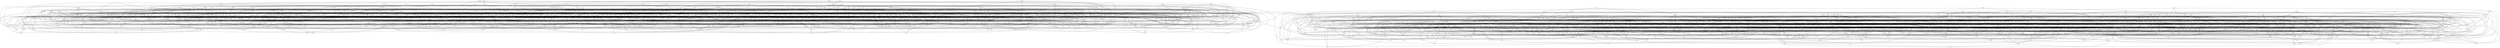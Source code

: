 graph {
  "czg" -- "vkx"
  "czg" -- "nxl"
  "czg" -- "prj"
  "czg" -- "dxn"
  "czg" -- "zcg"
  "czg" -- "hlv"
  "cff" -- "hnh"
  "cff" -- "tdt"
  "cff" -- "rtr"
  "cbj" -- "cff"
  "jqm" -- "mmv"
  "mmv" -- "qrf"
  "knn" -- "mmv"
  "mmv" -- "ptl"
  "btr" -- "mmv"
  "kng" -- "nkn"
  "fqd" -- "nkn"
  "njf" -- "nkn"
  "nkn" -- "rxp"
  "dbc" -- "mkz"
  "dbc" -- "npx"
  "dbc" -- "gvt"
  "cbz" -- "dbc"
  "nmj" -- "qlg"
  "qlg" -- "vxn"
  "qlg" -- "vzr"
  "hnl" -- "qlg"
  "gsb" -- "lvf"
  "gsb" -- "qqs"
  "gsb" -- "rhb"
  "gsb" -- "jbr"
  "pgr" -- "tfk"
  "llq" -- "pgr"
  "pgr" -- "xff"
  "pgr" -- "xrg"
  "hdg" -- "lsf"
  "hdg" -- "slx"
  "hdg" -- "vll"
  "hdg" -- "khc"
  "dqd" -- "ggp"
  "dqd" -- "qcl"
  "dqd" -- "pzn"
  "dqd" -- "svh"
  "rch" -- "vqn"
  "pnx" -- "vqn"
  "ghs" -- "vqn"
  "hbp" -- "vqn"
  "gzv" -- "vqn"
  "vqn" -- "xsh"
  "rzn" -- "xqj"
  "gtb" -- "rzn"
  "gmv" -- "rzn"
  "fxm" -- "rzn"
  "fht" -- "ldr"
  "ldr" -- "xpq"
  "cxm" -- "ldr"
  "ldr" -- "qhf"
  "dvd" -- "hqz"
  "ftr" -- "hqz"
  "hqz" -- "mmc"
  "cjs" -- "hqz"
  "jml" -- "rtf"
  "jml" -- "pvc"
  "jml" -- "zls"
  "jml" -- "npt"
  "jml" -- "zzk"
  "jml" -- "tpc"
  "dqg" -- "fkb"
  "fkb" -- "vpv"
  "fkb" -- "jnd"
  "fkb" -- "rjg"
  "ljj" -- "qzk"
  "ljj" -- "qmq"
  "bbh" -- "ljj"
  "hng" -- "ljj"
  "fvz" -- "ljj"
  "ljj" -- "lzl"
  "hlp" -- "tmx"
  "cjs" -- "tmx"
  "lqs" -- "tmx"
  "jph" -- "tmx"
  "kzm" -- "tmx"
  "jxj" -- "xrg"
  "jxj" -- "zxl"
  "jxj" -- "pgz"
  "hdz" -- "jxj"
  "dlr" -- "jxj"
  "hhl" -- "sdp"
  "scj" -- "sdp"
  "bpn" -- "sdp"
  "sdp" -- "xvh"
  "rrm" -- "sdp"
  "rdb" -- "sdp"
  "kms" -- "sdp"
  "kjj" -- "kpd"
  "kpd" -- "smn"
  "kpd" -- "rsq"
  "kpd" -- "rrc"
  "bsh" -- "pmj"
  "bsh" -- "krf"
  "bsh" -- "njd"
  "bsh" -- "xqf"
  "bsh" -- "zfn"
  "qkb" -- "vvq"
  "dxp" -- "vvq"
  "nzb" -- "vvq"
  "vvq" -- "xnb"
  "cbz" -- "tvh"
  "cbz" -- "hvg"
  "cbz" -- "qfr"
  "cbz" -- "qbl"
  "jks" -- "lsf"
  "jks" -- "zqj"
  "jks" -- "tls"
  "jks" -- "nlr"
  "hjn" -- "jdp"
  "jdp" -- "rjm"
  "gbp" -- "jdp"
  "cbt" -- "jdp"
  "jsm" -- "rsm"
  "jsm" -- "ndf"
  "gvn" -- "jsm"
  "jsm" -- "zrj"
  "hcc" -- "jsm"
  "qll" -- "sgk"
  "dzd" -- "sgk"
  "pgz" -- "sgk"
  "bkz" -- "sgk"
  "fdf" -- "jxv"
  "ggf" -- "jxv"
  "jxv" -- "rfj"
  "jxv" -- "vjq"
  "jxv" -- "lln"
  "vff" -- "xvj"
  "vcd" -- "vff"
  "crv" -- "vff"
  "vff" -- "vjf"
  "kkf" -- "qzx"
  "ndh" -- "qzx"
  "mdg" -- "qzx"
  "qzx" -- "vjd"
  "cdj" -- "npz"
  "ccb" -- "cdj"
  "cdj" -- "qfr"
  "cdj" -- "kjd"
  "czj" -- "hms"
  "bmz" -- "czj"
  "czj" -- "lqs"
  "cjs" -- "czj"
  "dvq" -- "ggf"
  "dvq" -- "hbp"
  "dvq" -- "ttq"
  "bfv" -- "dvq"
  "nmm" -- "pzl"
  "llq" -- "pzl"
  "hqd" -- "pzl"
  "czh" -- "pzl"
  "msp" -- "pzl"
  "pzl" -- "txm"
  "glk" -- "zlt"
  "rtg" -- "zlt"
  "xjg" -- "zlt"
  "kmq" -- "zlt"
  "rfj" -- "vvx"
  "kzt" -- "rfj"
  "blr" -- "rfj"
  "rfj" -- "xzm"
  "kxz" -- "xpx"
  "kxz" -- "nnk"
  "kxz" -- "qkg"
  "kxz" -- "lvl"
  "jqx" -- "nfn"
  "jjn" -- "nfn"
  "nfn" -- "vgx"
  "nfn" -- "npz"
  "cdb" -- "mrb"
  "mrb" -- "pnd"
  "mrb" -- "ncd"
  "dsk" -- "mrb"
  "hvp" -- "nmj"
  "nmj" -- "zrz"
  "lnc" -- "nmj"
  "nmj" -- "rsf"
  "nmj" -- "xcm"
  "jqr" -- "nmj"
  "nmj" -- "prm"
  "pxk" -- "xsr"
  "ppq" -- "pxk"
  "pxk" -- "tlz"
  "pxk" -- "svs"
  "cvj" -- "pxk"
  "hpr" -- "kll"
  "hpr" -- "jbs"
  "hpr" -- "kds"
  "hpr" -- "pxc"
  "plh" -- "pvt"
  "mzt" -- "plh"
  "plh" -- "zqt"
  "plh" -- "xrt"
  "txz" -- "xsn"
  "njd" -- "txz"
  "rtp" -- "txz"
  "kxt" -- "txz"
  "hsb" -- "zsp"
  "scj" -- "zsp"
  "xtc" -- "zsp"
  "rbs" -- "zsp"
  "lxb" -- "zmd"
  "lxb" -- "zxf"
  "lxb" -- "mlb"
  "lxb" -- "qmq"
  "rxp" -- "sqc"
  "rxp" -- "zcs"
  "mvn" -- "rxp"
  "dmc" -- "kbl"
  "kbl" -- "phr"
  "kbl" -- "mdc"
  "kbl" -- "kmf"
  "kbl" -- "pbs"
  "spn" -- "xnq"
  "lhz" -- "spn"
  "htk" -- "spn"
  "nrg" -- "spn"
  "dxm" -- "rtf"
  "dlk" -- "dxm"
  "dxm" -- "ndb"
  "dxm" -- "tbm"
  "msn" -- "zjz"
  "lsr" -- "msn"
  "lfp" -- "msn"
  "ckh" -- "msn"
  "flr" -- "msn"
  "fhq" -- "xxv"
  "dkb" -- "fhq"
  "fhq" -- "qrf"
  "fhq" -- "gkj"
  "jjf" -- "mjk"
  "jjf" -- "nlh"
  "cdg" -- "jjf"
  "ffz" -- "jjf"
  "jjf" -- "zcv"
  "pdk" -- "svh"
  "jlt" -- "svh"
  "svh" -- "zrq"
  "sqr" -- "svh"
  "svh" -- "zqj"
  "qxq" -- "svh"
  "svh" -- "xlz"
  "rfk" -- "sqm"
  "jbs" -- "rfk"
  "rfk" -- "ztx"
  "cqd" -- "rfk"
  "dhg" -- "vtk"
  "fnb" -- "vtk"
  "rnz" -- "vtk"
  "pqt" -- "vtk"
  "mjr" -- "mrz"
  "fnp" -- "mjr"
  "mjr" -- "sdb"
  "bqb" -- "mjr"
  "bdg" -- "qgn"
  "ccr" -- "qgn"
  "qgn" -- "vgx"
  "qgn" -- "vcb"
  "ccf" -- "jfl"
  "ccf" -- "lfl"
  "ccf" -- "vcd"
  "ccf" -- "lmg"
  "btq" -- "mvn"
  "btq" -- "jch"
  "btq" -- "cqt"
  "btq" -- "gvt"
  "dgl" -- "lgz"
  "dgl" -- "lln"
  "dgl" -- "zxl"
  "dgl" -- "qpd"
  "dgl" -- "sfk"
  "dgl" -- "pvc"
  "jph" -- "xpx"
  "jph" -- "pvz"
  "jph" -- "mpr"
  "pqf" -- "rft"
  "cxn" -- "rft"
  "rft" -- "vhv"
  "rft" -- "rhk"
  "jsx" -- "rft"
  "mnh" -- "plt"
  "mnh" -- "ztj"
  "bhl" -- "mnh"
  "mnh" -- "trd"
  "jpk" -- "mnh"
  "mnh" -- "zfn"
  "hxp" -- "pmg"
  "pmg" -- "zzg"
  "hdm" -- "pmg"
  "fqr" -- "pmg"
  "pmg" -- "xtj"
  "gdx" -- "pmg"
  "drr" -- "pmg"
  "pmg" -- "zpb"
  "lhz" -- "lxn"
  "hgz" -- "lxn"
  "lxn" -- "zpg"
  "lxn" -- "rjg"
  "cct" -- "lsm"
  "cct" -- "nnk"
  "bmz" -- "cct"
  "cct" -- "sfk"
  "cct" -- "dpc"
  "tcm" -- "vvc"
  "tcm" -- "tzk"
  "nrg" -- "tcm"
  "nkr" -- "tcm"
  "mgx" -- "zqj"
  "thp" -- "zqj"
  "vlx" -- "xsr"
  "kgb" -- "xsr"
  "mgv" -- "xsr"
  "hhz" -- "xsr"
  "rzh" -- "xsr"
  "pdd" -- "xsr"
  "jpg" -- "tvz"
  "jpg" -- "vfp"
  "jpg" -- "srm"
  "jpg" -- "qxq"
  "jpg" -- "mns"
  "cqd" -- "jpg"
  "bmz" -- "kxn"
  "jjc" -- "kxn"
  "kkj" -- "kxn"
  "kxn" -- "lkr"
  "fkt" -- "hhz"
  "fkt" -- "fqv"
  "fkt" -- "mpd"
  "fkt" -- "fqt"
  "tsf" -- "xhx"
  "dcn" -- "tsf"
  "skk" -- "tsf"
  "tsf" -- "zrc"
  "rhx" -- "vfk"
  "vfk" -- "znh"
  "rrm" -- "vfk"
  "vfk" -- "xjg"
  "qjp" -- "zqc"
  "hng" -- "qjp"
  "kqz" -- "qjp"
  "qjp" -- "ztr"
  "fqt" -- "xxn"
  "cxn" -- "fqt"
  "fqt" -- "rkp"
  "fqt" -- "rpt"
  "gkz" -- "xql"
  "xfv" -- "xql"
  "xql" -- "xrg"
  "cjs" -- "xql"
  "hrh" -- "xjg"
  "fnl" -- "xjg"
  "dkp" -- "qps"
  "dkp" -- "rdg"
  "dkp" -- "ggh"
  "dkp" -- "jsl"
  "cbt" -- "dtf"
  "cbt" -- "vkz"
  "cbt" -- "rpd"
  "lsm" -- "ztr"
  "dtp" -- "ztr"
  "rcx" -- "ztr"
  "fbj" -- "lmk"
  "fbj" -- "npg"
  "fbj" -- "vth"
  "fbj" -- "thb"
  "lrc" -- "nmq"
  "nmq" -- "pqx"
  "nmq" -- "qzl"
  "dfv" -- "nmq"
  "lrz" -- "rkp"
  "blg" -- "rkp"
  "jgj" -- "rkp"
  "mzm" -- "rkp"
  "rfv" -- "vpv"
  "dnh" -- "vpv"
  "ghp" -- "vpv"
  "jlg" -- "rsl"
  "rsl" -- "svp"
  "rsl" -- "xvh"
  "npt" -- "rsl"
  "bfh" -- "tzm"
  "tzm" -- "vmv"
  "pnd" -- "tzm"
  "qsd" -- "tzm"
  "hnn" -- "tzm"
  "bvx" -- "tzm"
  "dts" -- "ggp"
  "dts" -- "npj"
  "dts" -- "dvs"
  "dts" -- "lzp"
  "nzx" -- "plj"
  "plj" -- "tcd"
  "cvv" -- "plj"
  "jtc" -- "plj"
  "pct" -- "zxz"
  "qkh" -- "zxz"
  "vbl" -- "zxz"
  "xcx" -- "zxz"
  "krf" -- "lvb"
  "lvb" -- "mnv"
  "lvb" -- "rbn"
  "dlv" -- "lvb"
  "gcp" -- "vcl"
  "tmz" -- "vcl"
  "jjd" -- "vcl"
  "kgc" -- "vcl"
  "ngk" -- "nnc"
  "hsg" -- "ngk"
  "ngk" -- "zjf"
  "dvs" -- "ngk"
  "gbn" -- "rmp"
  "bmd" -- "gbn"
  "gbn" -- "zzk"
  "gbn" -- "qvj"
  "gbn" -- "vss"
  "vlt" -- "xlz"
  "shl" -- "vlt"
  "kgb" -- "vlt"
  "rdn" -- "vlt"
  "sld" -- "tmv"
  "sqc" -- "tmv"
  "tmv" -- "zfk"
  "rzz" -- "tmv"
  "csr" -- "tmv"
  "khr" -- "lmm"
  "khr" -- "thx"
  "cgr" -- "khr"
  "khr" -- "tmd"
  "khr" -- "tsn"
  "hhq" -- "pbd"
  "hhq" -- "pbq"
  "hhq" -- "pct"
  "cjj" -- "hhq"
  "lmd" -- "nhs"
  "nhs" -- "vjs"
  "kll" -- "nhs"
  "nhs" -- "vmt"
  "bkm" -- "rfv"
  "bkm" -- "nnk"
  "bkm" -- "rmr"
  "bkm" -- "ssk"
  "bkm" -- "mpn"
  "bkm" -- "xtc"
  "dgt" -- "hzf"
  "dgt" -- "kdf"
  "dgt" -- "tdl"
  "dgt" -- "rpt"
  "cmk" -- "thn"
  "kpp" -- "thn"
  "jpt" -- "thn"
  "fqr" -- "thn"
  "nvp" -- "tks"
  "jth" -- "tks"
  "tks" -- "ttp"
  "rss" -- "tks"
  "tks" -- "zpb"
  "qmb" -- "vjx"
  "pln" -- "vjx"
  "hvp" -- "vjx"
  "kgm" -- "vjx"
  "cnx" -- "jtl"
  "cnx" -- "jrs"
  "cnx" -- "dhg"
  "cnx" -- "gfq"
  "cnx" -- "hdz"
  "cvn" -- "dbx"
  "cvn" -- "jtl"
  "cvn" -- "jtk"
  "bkz" -- "cvn"
  "cmz" -- "lgx"
  "cmz" -- "xpx"
  "cmz" -- "gtr"
  "cmz" -- "cxm"
  "cmz" -- "kvq"
  "cmz" -- "srb"
  "cmz" -- "vtr"
  "ghq" -- "rhk"
  "ghq" -- "jjh"
  "fnr" -- "ghq"
  "csr" -- "ghq"
  "qnb" -- "rrh"
  "lsr" -- "qnb"
  "bpb" -- "qnb"
  "mcz" -- "qnb"
  "qnb" -- "xnj"
  "qnb" -- "xnk"
  "bbg" -- "sjv"
  "gtq" -- "sjv"
  "dhg" -- "sjv"
  "fnn" -- "sjv"
  "jtp" -- "sjv"
  "lxp" -- "sjv"
  "rzh" -- "xjq"
  "rzh" -- "vmf"
  "qtx" -- "rzh"
  "kgd" -- "pvz"
  "pvz" -- "rzl"
  "pvz" -- "xlt"
  "fvf" -- "pvz"
  "ntv" -- "pxl"
  "fzm" -- "pxl"
  "kph" -- "pxl"
  "gzv" -- "pxl"
  "jzv" -- "qhm"
  "jzv" -- "tbm"
  "cdk" -- "jzv"
  "bpb" -- "jzv"
  "bqs" -- "nlr"
  "nlr" -- "zrj"
  "nlr" -- "zvt"
  "fvh" -- "rrh"
  "fvh" -- "fxz"
  "fvh" -- "rnn"
  "fvh" -- "lnc"
  "fvh" -- "gqn"
  "cdz" -- "gvd"
  "gvd" -- "hqd"
  "ccj" -- "gvd"
  "gvd" -- "jvq"
  "gvd" -- "qkb"
  "bhx" -- "kpp"
  "bhx" -- "fht"
  "bhx" -- "vgs"
  "bhx" -- "xlh"
  "cxn" -- "tlp"
  "cxn" -- "psx"
  "jcd" -- "vmm"
  "vmm" -- "xzz"
  "hml" -- "vmm"
  "rrc" -- "vmm"
  "qng" -- "rnn"
  "nzb" -- "qng"
  "dcn" -- "qng"
  "qng" -- "zcv"
  "mds" -- "zvl"
  "lvv" -- "zvl"
  "tlz" -- "zvl"
  "nph" -- "zvl"
  "tlh" -- "xpb"
  "thx" -- "xpb"
  "fbr" -- "xpb"
  "bbn" -- "xpb"
  "qjc" -- "rms"
  "rms" -- "xxn"
  "rms" -- "zrj"
  "rms" -- "vnj"
  "pmq" -- "zjz"
  "kph" -- "zjz"
  "fjr" -- "zjz"
  "kzt" -- "rrh"
  "gcq" -- "rrh"
  "dfv" -- "rrh"
  "lnp" -- "tvh"
  "jjh" -- "tvh"
  "tvh" -- "vmv"
  "jln" -- "vst"
  "fbr" -- "jln"
  "hvx" -- "jln"
  "jln" -- "ldp"
  "jln" -- "jpk"
  "fgd" -- "vnt"
  "fgd" -- "nzk"
  "fgd" -- "mql"
  "fgd" -- "gpt"
  "kmz" -- "lvk"
  "lvk" -- "srf"
  "lvk" -- "xzd"
  "bgg" -- "lvk"
  "mpn" -- "rdb"
  "dvr" -- "rdb"
  "rdb" -- "tvg"
  "vgl" -- "vnf"
  "lhf" -- "vnf"
  "vnf" -- "zxv"
  "kvg" -- "vnf"
  "cxl" -- "pjn"
  "pjn" -- "qnt"
  "pjn" -- "xsm"
  "mgx" -- "pjn"
  "bqs" -- "rkh"
  "bjg" -- "rkh"
  "ghh" -- "rkh"
  "lmr" -- "rkh"
  "rkh" -- "xrt"
  "kzr" -- "mdh"
  "kdq" -- "kzr"
  "kzr" -- "skk"
  "fhs" -- "kzr"
  "gxl" -- "vhz"
  "hmr" -- "vhz"
  "dqh" -- "vhz"
  "cxv" -- "vhz"
  "bnm" -- "dqg"
  "bnm" -- "flr"
  "bnm" -- "gjh"
  "bnm" -- "jcl"
  "jhq" -- "qrl"
  "dbs" -- "qrl"
  "qrl" -- "xxm"
  "qrl" -- "zcp"
  "ktb" -- "lzc"
  "lzc" -- "vzb"
  "gcj" -- "lzc"
  "fnr" -- "lzc"
  "ckp" -- "dnb"
  "ckp" -- "jnd"
  "ckp" -- "mkq"
  "ckp" -- "kht"
  "dkf" -- "pmn"
  "clg" -- "pmn"
  "hxh" -- "pmn"
  "llf" -- "pmn"
  "pmn" -- "zcx"
  "rxs" -- "vjq"
  "jgd" -- "vjq"
  "rxc" -- "vjq"
  "plz" -- "ztg"
  "plz" -- "zlb"
  "ncf" -- "plz"
  "jbx" -- "plz"
  "lmn" -- "sjd"
  "mdb" -- "sjd"
  "sjd" -- "zlp"
  "sjd" -- "zsx"
  "fvb" -- "xhv"
  "xhv" -- "zzk"
  "lrp" -- "xhv"
  "xhv" -- "znh"
  "bgj" -- "vrj"
  "bgj" -- "rjs"
  "bgj" -- "dtc"
  "bgj" -- "thb"
  "bgj" -- "hbt"
  "knk" -- "pmj"
  "pmj" -- "smf"
  "mcn" -- "pmj"
  "qmk" -- "zgr"
  "jkq" -- "qmk"
  "nzk" -- "qmk"
  "qmk" -- "zdl"
  "qmk" -- "vpj"
  "gvz" -- "qcx"
  "gkn" -- "gvz"
  "gvz" -- "vhl"
  "gvz" -- "jhq"
  "hbc" -- "hhl"
  "hbc" -- "zms"
  "hbc" -- "kkl"
  "hbc" -- "jxf"
  "hbc" -- "tvg"
  "hbc" -- "vjf"
  "jns" -- "ldq"
  "fqm" -- "ldq"
  "bgz" -- "ldq"
  "gcj" -- "ldq"
  "pbx" -- "vtt"
  "ftv" -- "pbx"
  "pbx" -- "vhl"
  "lpz" -- "pbx"
  "djn" -- "hfz"
  "cxv" -- "hfz"
  "fxz" -- "hfz"
  "hfz" -- "rdg"
  "bfl" -- "hlv"
  "hlv" -- "vpr"
  "bgs" -- "hlv"
  "khk" -- "pqf"
  "khk" -- "xjq"
  "bgz" -- "khk"
  "khk" -- "knn"
  "brt" -- "khk"
  "hgz" -- "kmm"
  "fvz" -- "hgz"
  "dzd" -- "hgz"
  "crv" -- "vss"
  "crv" -- "xhx"
  "crv" -- "kph"
  "cgn" -- "crv"
  "crv" -- "fsn"
  "crv" -- "qhp"
  "crv" -- "xfv"
  "bqb" -- "tgb"
  "bqb" -- "skx"
  "bqb" -- "cqd"
  "bqb" -- "tls"
  "fdf" -- "jqc"
  "jqc" -- "msb"
  "jqc" -- "lxp"
  "jqc" -- "lmh"
  "ffz" -- "jsh"
  "dch" -- "ffz"
  "ffz" -- "fhv"
  "hsb" -- "jxg"
  "gqn" -- "jxg"
  "hmh" -- "jxg"
  "hrr" -- "jxg"
  "jxg" -- "rbs"
  "kds" -- "sqq"
  "brt" -- "sqq"
  "sqq" -- "tjq"
  "sqq" -- "zfq"
  "scd" -- "sls"
  "gkh" -- "sls"
  "sls" -- "tcz"
  "hcd" -- "sls"
  "nzb" -- "xlp"
  "nzb" -- "qlx"
  "nzb" -- "pkm"
  "lxc" -- "xrh"
  "pbq" -- "xrh"
  "fdq" -- "xrh"
  "tth" -- "xrh"
  "drf" -- "xrh"
  "kjj" -- "xlb"
  "tnv" -- "xlb"
  "sqr" -- "xlb"
  "jxt" -- "xlb"
  "hqh" -- "tdt"
  "dxt" -- "hqh"
  "chz" -- "hqh"
  "hqh" -- "nsq"
  "qgm" -- "zzg"
  "hmb" -- "zzg"
  "rhx" -- "zzg"
  "zjj" -- "zzg"
  "fjt" -- "tzh"
  "tqj" -- "tzh"
  "nts" -- "tzh"
  "qkh" -- "tzh"
  "pqf" -- "tzh"
  "nqp" -- "tzh"
  "nms" -- "tls"
  "jjn" -- "tls"
  "vjc" -- "zzp"
  "nxz" -- "zzp"
  "ftr" -- "zzp"
  "cnd" -- "zzp"
  "jrf" -- "xcx"
  "hxh" -- "jrf"
  "bct" -- "jrf"
  "hpf" -- "jrf"
  "bjg" -- "jrf"
  "jrf" -- "xjr"
  "ctd" -- "njf"
  "ctd" -- "vfs"
  "ctd" -- "qqr"
  "ctd" -- "pjk"
  "rmr" -- "xnq"
  "cdk" -- "rmr"
  "ltm" -- "rmr"
  "mdg" -- "rmr"
  "cbb" -- "sjg"
  "sjg" -- "xbd"
  "kbc" -- "sjg"
  "qfr" -- "sjg"
  "thp" -- "vqd"
  "dzf" -- "vqd"
  "cgz" -- "vqd"
  "vqd" -- "zkk"
  "drf" -- "kdd"
  "drf" -- "mzl"
  "drf" -- "jtc"
  "bpp" -- "drf"
  "xxm" -- "zvt"
  "fpg" -- "zvt"
  "ngm" -- "zvt"
  "pdc" -- "qbs"
  "lcs" -- "pdc"
  "jrs" -- "pdc"
  "cnz" -- "pdc"
  "lpm" -- "xtr"
  "dqm" -- "xtr"
  "hcz" -- "xtr"
  "rfb" -- "xtr"
  "lmz" -- "sqk"
  "lmz" -- "vnp"
  "lmz" -- "xvh"
  "ghs" -- "lmz"
  "ndb" -- "pqt"
  "pqt" -- "vgh"
  "hbp" -- "pqt"
  "kkj" -- "pqt"
  "cdz" -- "kdq"
  "cdz" -- "jmk"
  "cdz" -- "txm"
  "lxp" -- "qph"
  "fsn" -- "lxp"
  "dsk" -- "jbh"
  "bhl" -- "dsk"
  "dsk" -- "stv"
  "kgj" -- "rrm"
  "gbt" -- "rrm"
  "rrm" -- "snt"
  "hlz" -- "rrm"
  "mlb" -- "rrm"
  "fxz" -- "jdj"
  "fxz" -- "qzl"
  "fxz" -- "vhs"
  "rmp" -- "tqn"
  "dsn" -- "tqn"
  "hsb" -- "tqn"
  "nhz" -- "tqn"
  "qts" -- "tqn"
  "hlh" -- "lmm"
  "hlh" -- "mzt"
  "hlh" -- "mcn"
  "hlh" -- "zhv"
  "fqv" -- "hlh"
  "cpg" -- "nxp"
  "hlc" -- "nxp"
  "nxp" -- "zcx"
  "ltb" -- "nxp"
  "gfq" -- "hlp"
  "fkv" -- "gfq"
  "fjx" -- "gfq"
  "fzk" -- "vqv"
  "rtp" -- "vqv"
  "nvl" -- "vqv"
  "vqv" -- "zcp"
  "bfx" -- "lzl"
  "bfx" -- "llq"
  "bfx" -- "cdm"
  "bfx" -- "ndz"
  "dlb" -- "xlt"
  "dlb" -- "pln"
  "dlb" -- "fpz"
  "dlb" -- "rzd"
  "drg" -- "rxs"
  "drg" -- "hxb"
  "drg" -- "lrp"
  "drg" -- "tpg"
  "jtz" -- "kft"
  "kft" -- "pjf"
  "kft" -- "mcz"
  "kft" -- "xlp"
  "hmr" -- "ttq"
  "hmr" -- "tqm"
  "hmr" -- "pzf"
  "rqf" -- "sqr"
  "jtd" -- "rqf"
  "dkb" -- "rqf"
  "qbl" -- "rqf"
  "bfv" -- "kzt"
  "bfv" -- "vhx"
  "bfv" -- "fhs"
  "cgt" -- "zhj"
  "cgt" -- "hqr"
  "cgt" -- "fht"
  "bpj" -- "cgt"
  "lcs" -- "zpg"
  "bfl" -- "zpg"
  "mbj" -- "zpg"
  "mmf" -- "zpg"
  "jdj" -- "sxf"
  "jdj" -- "lfp"
  "jdj" -- "pjd"
  "dlk" -- "rss"
  "rss" -- "vgh"
  "ndn" -- "rss"
  "ctx" -- "sdn"
  "bdk" -- "ctx"
  "ctx" -- "rfc"
  "ctx" -- "xmf"
  "btl" -- "ctx"
  "crc" -- "dpk"
  "dpk" -- "kdf"
  "dpk" -- "lnp"
  "dpk" -- "jjd"
  "fnp" -- "npj"
  "cdb" -- "fnp"
  "fnp" -- "qkh"
  "fnp" -- "nzr"
  "fnp" -- "nlx"
  "vlz" -- "zhv"
  "gtb" -- "zhv"
  "qbp" -- "zhv"
  "kcc" -- "vmf"
  "kcc" -- "qsh"
  "fzj" -- "kcc"
  "kcc" -- "xzg"
  "pzx" -- "xnd"
  "kdq" -- "pzx"
  "pzx" -- "xdc"
  "pzx" -- "xkj"
  "ndf" -- "zgb"
  "ndf" -- "tns"
  "ndf" -- "qsx"
  "knk" -- "szh"
  "knk" -- "mlf"
  "knk" -- "lzg"
  "knk" -- "vnj"
  "bdg" -- "lnr"
  "bdg" -- "hxs"
  "bdg" -- "bvp"
  "bdg" -- "npl"
  "czh" -- "scj"
  "pkb" -- "scj"
  "cdg" -- "qhh"
  "mxs" -- "qhh"
  "qhh" -- "tzk"
  "qhh" -- "xnj"
  "jxs" -- "zrp"
  "jxs" -- "kzj"
  "jxs" -- "mmp"
  "jxs" -- "vkf"
  "lrz" -- "vtc"
  "hpf" -- "vtc"
  "tzz" -- "vtc"
  "dsx" -- "vtc"
  "dtr" -- "tlx"
  "dtr" -- "mxk"
  "bzc" -- "dtr"
  "dbg" -- "dtr"
  "dtr" -- "sdv"
  "bjj" -- "qbx"
  "cbb" -- "qbx"
  "qbx" -- "tkp"
  "qbx" -- "qcx"
  "fbl" -- "qrj"
  "ggh" -- "qrj"
  "fjx" -- "qrj"
  "mlb" -- "qrj"
  "pln" -- "qrj"
  "hfd" -- "zzl"
  "hfd" -- "rsq"
  "hfd" -- "xqv"
  "fgn" -- "hfd"
  "jsx" -- "tzz"
  "jsx" -- "thp"
  "jsx" -- "qxn"
  "pzn" -- "qbp"
  "qbp" -- "vfd"
  "qbp" -- "xhk"
  "pnx" -- "svp"
  "lgz" -- "pnx"
  "pnx" -- "tdt"
  "mvh" -- "pnx"
  "fks" -- "rlt"
  "gvk" -- "rlt"
  "fgn" -- "rlt"
  "cch" -- "rlt"
  "hhz" -- "vgx"
  "hhz" -- "zfq"
  "bhl" -- "rfn"
  "bhl" -- "mlv"
  "bhl" -- "dbg"
  "pdk" -- "rnl"
  "dxh" -- "pdk"
  "hxk" -- "pdk"
  "mhr" -- "ntz"
  "lrc" -- "mhr"
  "mhr" -- "ssb"
  "htk" -- "mhr"
  "hxh" -- "pcl"
  "hxh" -- "tqj"
  "bbg" -- "nzn"
  "bbg" -- "lfh"
  "bbg" -- "kbr"
  "bbg" -- "gtq"
  "bbg" -- "ndh"
  "bjz" -- "tps"
  "hjz" -- "tps"
  "tps" -- "vmd"
  "fkr" -- "tps"
  "jns" -- "ljd"
  "ggz" -- "jns"
  "fnr" -- "jns"
  "mqp" -- "rrc"
  "fbm" -- "rrc"
  "nlx" -- "rrc"
  "hch" -- "hjp"
  "hjp" -- "rdg"
  "hjp" -- "rgz"
  "hjp" -- "hnl"
  "czc" -- "fpz"
  "ccj" -- "fpz"
  "fnl" -- "fpz"
  "bpj" -- "nhc"
  "bpj" -- "rfb"
  "bpj" -- "cnz"
  "pnd" -- "qcl"
  "dkj" -- "pnd"
  "xgh" -- "zhl"
  "vnk" -- "zhl"
  "tcz" -- "zhl"
  "cbs" -- "zhl"
  "lkr" -- "vxl"
  "lkr" -- "lqs"
  "cxm" -- "lkr"
  "dsn" -- "vcz"
  "vcz" -- "vjd"
  "vcz" -- "vdh"
  "hsp" -- "vcz"
  "mrc" -- "spk"
  "mrc" -- "xqs"
  "gvg" -- "mrc"
  "gkq" -- "mrc"
  "mbj" -- "rzd"
  "bgh" -- "mbj"
  "bpb" -- "mbj"
  "bkz" -- "mbj"
  "mbj" -- "pkb"
  "srz" -- "zbp"
  "srz" -- "zvq"
  "jpv" -- "srz"
  "mpb" -- "srz"
  "rcx" -- "vtr"
  "nbt" -- "vtr"
  "mmp" -- "vtr"
  "hmb" -- "jnj"
  "fbl" -- "jnj"
  "jnj" -- "prj"
  "bft" -- "jnj"
  "ccc" -- "jnj"
  "jtr" -- "qrf"
  "qrf" -- "zcp"
  "qrf" -- "vrj"
  "ncg" -- "nzx"
  "mqr" -- "nzx"
  "nzx" -- "tgb"
  "frj" -- "nzx"
  "fzm" -- "mmf"
  "fzm" -- "jmk"
  "bpn" -- "fzm"
  "pnn" -- "qll"
  "cdm" -- "pnn"
  "dbx" -- "pnn"
  "dlk" -- "pnn"
  "bkv" -- "xzv"
  "bkv" -- "jck"
  "bkv" -- "hfr"
  "bkv" -- "bsg"
  "mkd" -- "rjz"
  "rjz" -- "xbd"
  "jxt" -- "rjz"
  "rjz" -- "thb"
  "pkz" -- "pqx"
  "nlh" -- "pkz"
  "fns" -- "pkz"
  "kvh" -- "pkz"
  "nrz" -- "sgt"
  "jqb" -- "sgt"
  "bvl" -- "sgt"
  "mkq" -- "sgt"
  "lgx" -- "lpm"
  "lgx" -- "tqf"
  "lgx" -- "nhc"
  "lgx" -- "qzg"
  "mkq" -- "qph"
  "mkq" -- "ndh"
  "tth" -- "xcx"
  "jbh" -- "xcx"
  "crk" -- "gjh"
  "crk" -- "xnb"
  "crk" -- "jvp"
  "bmd" -- "crk"
  "mcz" -- "pxg"
  "mcz" -- "zrz"
  "hrh" -- "mcz"
  "mdh" -- "sln"
  "sln" -- "tfs"
  "hdz" -- "sln"
  "dzv" -- "sln"
  "lmg" -- "zxf"
  "lmg" -- "qhm"
  "lmg" -- "rnz"
  "lmg" -- "srb"
  "jcc" -- "vxm"
  "gdx" -- "vxm"
  "fvg" -- "vxm"
  "btn" -- "vxm"
  "rsf" -- "vxm"
  "qxt" -- "tfq"
  "tfq" -- "vhl"
  "sjb" -- "tfq"
  "lvh" -- "tfq"
  "qtx" -- "tfq"
  "ngm" -- "xxm"
  "glg" -- "xxm"
  "tsn" -- "xsm"
  "pxc" -- "tsn"
  "cjj" -- "tsn"
  "gmm" -- "kvh"
  "gmm" -- "ngp"
  "ckr" -- "gmm"
  "cfd" -- "gmm"
  "dbx" -- "jpv"
  "dbx" -- "xmr"
  "dbx" -- "xqs"
  "mzt" -- "vll"
  "mzt" -- "ttc"
  "mzt" -- "zfj"
  "jhq" -- "qpg"
  "jhq" -- "tdk"
  "cch" -- "pqf"
  "qgm" -- "xnb"
  "vkz" -- "xnb"
  "lpd" -- "ndz"
  "lpd" -- "xmq"
  "lpd" -- "zlp"
  "lpd" -- "lqs"
  "ftx" -- "jpp"
  "ftx" -- "mkd"
  "ftx" -- "plt"
  "ftx" -- "zvp"
  "fst" -- "ftx"
  "ftx" -- "kgb"
  "hgt" -- "qbl"
  "qbl" -- "sjb"
  "qbl" -- "rbz"
  "cvj" -- "lxc"
  "bsb" -- "lxc"
  "lxc" -- "xzv"
  "lxc" -- "zfk"
  "fdf" -- "nhz"
  "fdf" -- "rvv"
  "gkn" -- "mxk"
  "gkn" -- "ljl"
  "gkn" -- "qnt"
  "gkn" -- "mgk"
  "gzm" -- "xqn"
  "jcl" -- "xqn"
  "hch" -- "xqn"
  "krk" -- "xqn"
  "tft" -- "xqn"
  "rtp" -- "tbq"
  "pvt" -- "rtp"
  "dtb" -- "rtp"
  "rtp" -- "sxr"
  "jft" -- "stv"
  "gkl" -- "stv"
  "fkm" -- "stv"
  "stv" -- "tqs"
  "svv" -- "tjq"
  "sfg" -- "svv"
  "kjj" -- "svv"
  "lsf" -- "svv"
  "cdc" -- "svv"
  "lcq" -- "svv"
  "lmq" -- "ngm"
  "ghf" -- "ngm"
  "jjh" -- "zts"
  "rzz" -- "zts"
  "fzk" -- "zts"
  "vbv" -- "zts"
  "svs" -- "tgb"
  "knv" -- "tgb"
  "bms" -- "hzp"
  "hzp" -- "nrj"
  "hzp" -- "vpj"
  "gdd" -- "hzp"
  "hzp" -- "jjn"
  "cvv" -- "pct"
  "cvv" -- "zqt"
  "cvk" -- "cvv"
  "fzk" -- "zfs"
  "fzk" -- "jxt"
  "msb" -- "xtj"
  "mqh" -- "msb"
  "msb" -- "zlh"
  "ngp" -- "rtf"
  "bql" -- "ngp"
  "ngp" -- "rbs"
  "bgh" -- "ctn"
  "bgh" -- "fsn"
  "bgh" -- "jbz"
  "tvl" -- "vdx"
  "mqr" -- "vdx"
  "vdx" -- "xmt"
  "jhp" -- "vdx"
  "rxc" -- "zhj"
  "nrg" -- "rxc"
  "hmh" -- "rxc"
  "lrc" -- "rxc"
  "mrm" -- "rxc"
  "lfh" -- "zcv"
  "xfz" -- "zcv"
  "qgm" -- "zcv"
  "lfh" -- "ndn"
  "lfh" -- "mdb"
  "hxk" -- "vfd"
  "hxk" -- "jck"
  "hxk" -- "jdq"
  "gkz" -- "qbg"
  "qbg" -- "xhd"
  "nkr" -- "qbg"
  "qbg" -- "tbl"
  "gmv" -- "sqc"
  "sqc" -- "trq"
  "sqc" -- "zfk"
  "qjb" -- "sqc"
  "jsl" -- "kts"
  "kts" -- "mtj"
  "kts" -- "rnn"
  "kts" -- "qhf"
  "cvk" -- "ngq"
  "dmf" -- "ngq"
  "ngq" -- "xrm"
  "kmj" -- "ngq"
  "tcz" -- "xqt"
  "clc" -- "tcz"
  "qfr" -- "vbl"
  "ccb" -- "vbl"
  "vbl" -- "zzt"
  "kvh" -- "nrz"
  "lds" -- "nrz"
  "kms" -- "nrz"
  "nxj" -- "pbd"
  "hsg" -- "pbd"
  "kbr" -- "pbd"
  "clg" -- "hld"
  "hld" -- "sbk"
  "cbb" -- "hld"
  "hld" -- "vkb"
  "hxp" -- "nbt"
  "hxp" -- "tbm"
  "hxp" -- "lsr"
  "hsp" -- "zps"
  "hsp" -- "sdg"
  "hsp" -- "sdj"
  "gvt" -- "sdv"
  "sdv" -- "slb"
  "mlv" -- "sdv"
  "npx" -- "xqv"
  "npx" -- "skm"
  "npx" -- "sms"
  "cdm" -- "nhc"
  "jqd" -- "nhc"
  "fzj" -- "rjs"
  "rjs" -- "sgj"
  "mqp" -- "rjs"
  "dnh" -- "qsm"
  "dnh" -- "zds"
  "dnh" -- "hqv"
  "dnz" -- "sdg"
  "sdg" -- "tdt"
  "cfd" -- "sdg"
  "hnh" -- "sdg"
  "rtr" -- "zqz"
  "gfs" -- "zqz"
  "rkq" -- "zqz"
  "tfs" -- "zqz"
  "npj" -- "vtn"
  "hgt" -- "npj"
  "kbr" -- "qtx"
  "qtx" -- "svs"
  "pxc" -- "qtx"
  "jgd" -- "kgm"
  "jgd" -- "ktf"
  "jgd" -- "mcg"
  "jgd" -- "lxz"
  "fbl" -- "pzf"
  "pzf" -- "zbp"
  "hlr" -- "pzf"
  "mvd" -- "pzf"
  "hfr" -- "vll"
  "hfr" -- "trq"
  "dbg" -- "hfr"
  "kgq" -- "psx"
  "psx" -- "xkn"
  "hjm" -- "psx"
  "psx" -- "xhk"
  "kvn" -- "ztj"
  "kvn" -- "pct"
  "kvn" -- "trd"
  "kvn" -- "pjk"
  "fqm" -- "kvn"
  "nsq" -- "rfm"
  "bfp" -- "nsq"
  "fkx" -- "nsq"
  "nsq" -- "pxf"
  "bmd" -- "xdc"
  "bmd" -- "lrp"
  "hvx" -- "jpp"
  "fdq" -- "hvx"
  "hvx" -- "jft"
  "bdt" -- "kgd"
  "jhd" -- "kgd"
  "jqr" -- "kgd"
  "lrp" -- "qvv"
  "mql" -- "vqh"
  "tsx" -- "vqh"
  "rnl" -- "vqh"
  "ltb" -- "vqh"
  "rdf" -- "vqh"
  "hmd" -- "mlf"
  "fhx" -- "mlf"
  "mlf" -- "tvz"
  "ccr" -- "qfr"
  "ccr" -- "shr"
  "ccr" -- "ztk"
  "ccr" -- "tqv"
  "tlp" -- "xbj"
  "fpg" -- "xbj"
  "phr" -- "xbj"
  "bvx" -- "xbj"
  "jtr" -- "xbj"
  "cdc" -- "xbj"
  "mxs" -- "prt"
  "lhx" -- "mxs"
  "jgf" -- "mxs"
  "bdk" -- "xjq"
  "hlc" -- "xjq"
  "fkl" -- "ggf"
  "fkl" -- "rdj"
  "fkl" -- "lhx"
  "fkl" -- "fvg"
  "kpp" -- "mgt"
  "mgt" -- "xlt"
  "bft" -- "mgt"
  "mgt" -- "nfr"
  "mgt" -- "pjf"
  "gqv" -- "zrq"
  "gqv" -- "sxt"
  "fqv" -- "gqv"
  "gqv" -- "njd"
  "npq" -- "vrj"
  "hsq" -- "npq"
  "hjz" -- "npq"
  "njd" -- "npq"
  "dkb" -- "fxt"
  "dkb" -- "dmn"
  "clc" -- "dkb"
  "ghg" -- "zhj"
  "ghg" -- "ndb"
  "ghg" -- "rcx"
  "ghg" -- "mmc"
  "hsq" -- "xmt"
  "llk" -- "xmt"
  "ngh" -- "xmt"
  "mpd" -- "xmt"
  "pqx" -- "tpg"
  "pgz" -- "tpg"
  "tpg" -- "zxv"
  "btn" -- "lhz"
  "btn" -- "cbx"
  "btn" -- "vqc"
  "btn" -- "ntf"
  "fht" -- "rch"
  "fht" -- "vtt"
  "gtq" -- "qsm"
  "dcn" -- "qsm"
  "gvg" -- "qsm"
  "bgz" -- "ncz"
  "ncz" -- "vrv"
  "mql" -- "ncz"
  "ncz" -- "pvt"
  "ncz" -- "ttc"
  "fpg" -- "pst"
  "pst" -- "qpg"
  "kbc" -- "pst"
  "ggp" -- "pst"
  "vnp" -- "xgs"
  "gzm" -- "vnp"
  "dxt" -- "vnp"
  "sgb" -- "vnp"
  "ccb" -- "ljs"
  "cgr" -- "ljs"
  "jtr" -- "ljs"
  "ljs" -- "sxt"
  "qtv" -- "xzv"
  "xlz" -- "xzv"
  "bkz" -- "xlt"
  "bkz" -- "dqh"
  "hdp" -- "mql"
  "dkd" -- "hdp"
  "hdp" -- "lfq"
  "hdp" -- "xjr"
  "jdl" -- "zrc"
  "rtr" -- "zrc"
  "lvs" -- "zrc"
  "pqs" -- "zrc"
  "nmm" -- "pnp"
  "mkh" -- "pnp"
  "jxf" -- "pnp"
  "jqd" -- "pnp"
  "rll" -- "rpd"
  "rpd" -- "rvv"
  "gzv" -- "rpd"
  "ljl" -- "lnp"
  "frj" -- "ljl"
  "ljl" -- "qjb"
  "brb" -- "lln"
  "jmk" -- "lln"
  "jqd" -- "mqh"
  "jhd" -- "mqh"
  "gqz" -- "mqh"
  "bql" -- "xsh"
  "gxl" -- "xsh"
  "vls" -- "xsh"
  "gbz" -- "hqv"
  "gbz" -- "tsj"
  "ddj" -- "gbz"
  "gbz" -- "vjf"
  "cbs" -- "sfg"
  "cbs" -- "trp"
  "cbs" -- "vnj"
  "jkr" -- "lfl"
  "glj" -- "lfl"
  "djr" -- "lfl"
  "ghp" -- "jsl"
  "gbt" -- "jsl"
  "qsd" -- "zzl"
  "njd" -- "zzl"
  "zcf" -- "zzl"
  "flb" -- "zzl"
  "bjz" -- "slx"
  "frj" -- "slx"
  "dtb" -- "slx"
  "cbj" -- "nfr"
  "cbj" -- "dxt"
  "cbj" -- "zqc"
  "dpv" -- "xnj"
  "dpv" -- "jvp"
  "dpv" -- "sxf"
  "cfr" -- "dpv"
  "hch" -- "jqh"
  "hch" -- "tsj"
  "bhm" -- "hch"
  "btk" -- "hch"
  "qvj" -- "qzv"
  "qzv" -- "xnv"
  "hjt" -- "qzv"
  "hqv" -- "qzv"
  "qnd" -- "sdn"
  "hmd" -- "qnd"
  "msg" -- "qnd"
  "hjm" -- "qnd"
  "scd" -- "vjv"
  "mcn" -- "scd"
  "rhb" -- "scd"
  "lpj" -- "scd"
  "btr" -- "zrq"
  "vtt" -- "zrq"
  "lmk" -- "mnv"
  "knv" -- "mnv"
  "kmr" -- "mnv"
  "tqs" -- "vjv"
  "psl" -- "vjv"
  "dnv" -- "vjv"
  "cnd" -- "xgs"
  "cnd" -- "dcd"
  "cnd" -- "zlh"
  "npp" -- "xvs"
  "npp" -- "sss"
  "ccc" -- "npp"
  "hdm" -- "npp"
  "bzp" -- "knz"
  "bzp" -- "dzr"
  "bzp" -- "mvh"
  "bzp" -- "hmk"
  "lhf" -- "vgh"
  "ttp" -- "vgh"
  "qzk" -- "vlh"
  "snt" -- "vlh"
  "qps" -- "vlh"
  "tpc" -- "vlh"
  "jxf" -- "vlh"
  "lzr" -- "vrv"
  "lzr" -- "qkx"
  "lzr" -- "xbv"
  "lzr" -- "tqj"
  "nts" -- "xrm"
  "ncd" -- "nts"
  "jhv" -- "nts"
  "kfm" -- "mjk"
  "kfm" -- "xhd"
  "gbp" -- "kfm"
  "kfm" -- "xnk"
  "jlg" -- "pvp"
  "jlg" -- "xrz"
  "jlg" -- "lzj"
  "clg" -- "cpc"
  "clg" -- "vdj"
  "jkr" -- "xnv"
  "hlr" -- "jkr"
  "jkr" -- "xqs"
  "lmr" -- "shm"
  "rhk" -- "shm"
  "shm" -- "zxt"
  "cpl" -- "shm"
  "dcl" -- "dzd"
  "dcl" -- "qlx"
  "dcl" -- "mtz"
  "dcl" -- "jbp"
  "nfs" -- "nxl"
  "nxl" -- "rcz"
  "hrr" -- "nxl"
  "dxt" -- "nxl"
  "clm" -- "ndb"
  "clm" -- "pcv"
  "clm" -- "zqc"
  "clm" -- "sdj"
  "hpq" -- "qvv"
  "qvv" -- "sgb"
  "mvh" -- "qvv"
  "ntb" -- "qvv"
  "gcm" -- "mzc"
  "gcm" -- "qsh"
  "gcm" -- "msg"
  "gcm" -- "nvl"
  "dqg" -- "rfv"
  "kqz" -- "rfv"
  "bjj" -- "csd"
  "bjj" -- "qdf"
  "bjj" -- "szj"
  "bjj" -- "bpp"
  "bjj" -- "vvp"
  "dxn" -- "kgm"
  "dxn" -- "zps"
  "ccc" -- "dxn"
  "dxn" -- "lxz"
  "hdm" -- "hrr"
  "hdm" -- "jrz"
  "ltn" -- "xzz"
  "lmk" -- "ltn"
  "ltn" -- "vmt"
  "ltn" -- "qlp"
  "gsd" -- "pkf"
  "gsd" -- "mns"
  "gsd" -- "rnl"
  "gsd" -- "ltz"
  "kms" -- "nbt"
  "kmq" -- "kms"
  "cmk" -- "kms"
  "kms" -- "qmq"
  "ckh" -- "kms"
  "fkf" -- "mjk"
  "fkf" -- "tft"
  "fkf" -- "hcm"
  "fkf" -- "sss"
  "kkr" -- "ptl"
  "fqd" -- "kkr"
  "hbt" -- "kkr"
  "kkr" -- "mvg"
  "dlv" -- "kkr"
  "fld" -- "qph"
  "qph" -- "xqs"
  "qpz" -- "zjf"
  "hsq" -- "qpz"
  "qpz" -- "xxk"
  "lcq" -- "qpz"
  "bvp" -- "qpz"
  "dkf" -- "qpz"
  "fqd" -- "xgh"
  "bfh" -- "fqd"
  "bfl" -- "djr"
  "djr" -- "rzl"
  "djr" -- "xmq"
  "ckl" -- "qfr"
  "ckl" -- "tzn"
  "bhv" -- "ckl"
  "ckl" -- "qnq"
  "fbr" -- "nmr"
  "fbr" -- "fzj"
  "fbr" -- "jft"
  "fbr" -- "hnn"
  "tgt" -- "tqp"
  "gzf" -- "tqp"
  "tqp" -- "xvs"
  "lhf" -- "tqp"
  "lpp" -- "mrz"
  "jct" -- "lpp"
  "ggz" -- "lpp"
  "lpp" -- "vcb"
  "vjc" -- "xvj"
  "mmf" -- "vjc"
  "czs" -- "vjc"
  "tmd" -- "zqd"
  "xch" -- "zqd"
  "ncg" -- "zqd"
  "nnh" -- "zqd"
  "pbq" -- "xvb"
  "pbq" -- "phr"
  "hsg" -- "qqr"
  "hsg" -- "nnx"
  "hsg" -- "xxv"
  "vnj" -- "vrv"
  "jbs" -- "vnj"
  "rzz" -- "vnj"
  "gqh" -- "vnj"
  "mjm" -- "sjb"
  "mjm" -- "ppq"
  "mjm" -- "vhv"
  "mjm" -- "msg"
  "jhv" -- "smf"
  "lvp" -- "smf"
  "smf" -- "tqv"
  "gkz" -- "xlp"
  "dqm" -- "gkz"
  "gkz" -- "zbp"
  "bzc" -- "ztk"
  "zcs" -- "ztk"
  "pbs" -- "ztk"
  "dtb" -- "ztk"
  "kvq" -- "vjf"
  "vkf" -- "xnd"
  "qzj" -- "vkf"
  "vkf" -- "zmd"
  "dsn" -- "zds"
  "xnr" -- "zds"
  "rdj" -- "zds"
  "rlh" -- "zds"
  "pqc" -- "tth"
  "lcj" -- "pqc"
  "pqc" -- "vfz"
  "pqc" -- "xhk"
  "cqd" -- "pqc"
  "ggh" -- "jqd"
  "jqd" -- "ljm"
  "jqd" -- "lmj"
  "jqd" -- "jxf"
  "jqd" -- "rlh"
  "fvf" -- "jqd"
  "lmm" -- "xkn"
  "dmn" -- "xkn"
  "hmd" -- "xkn"
  "vrv" -- "zfq"
  "cbx" -- "rpm"
  "mkn" -- "rpm"
  "npt" -- "rpm"
  "rpm" -- "xdc"
  "gbp" -- "kgm"
  "gbp" -- "gtr"
  "crc" -- "xmf"
  "ppq" -- "xmf"
  "msg" -- "xmf"
  "pjf" -- "rdj"
  "pjf" -- "sml"
  "pjf" -- "skk"
  "lsr" -- "mdb"
  "lsr" -- "xjf"
  "jtd" -- "tlh"
  "jtd" -- "nnh"
  "jtd" -- "tmd"
  "jlk" -- "pvt"
  "jlk" -- "nrd"
  "jlk" -- "tbx"
  "jlk" -- "kdz"
  "nmr" -- "trd"
  "nmr" -- "vhl"
  "mdc" -- "nmr"
  "fvb" -- "rcz"
  "czc" -- "fvb"
  "fvb" -- "jfd"
  "hjt" -- "ztg"
  "bvl" -- "hjt"
  "fnn" -- "hjt"
  "fnn" -- "ltm"
  "fnn" -- "pml"
  "fjx" -- "jfd"
  "jfd" -- "nbj"
  "hqv" -- "jfd"
  "mkn" -- "rzl"
  "krs" -- "rzl"
  "nzr" -- "trq"
  "hsq" -- "nzr"
  "nzr" -- "xrm"
  "dzf" -- "xbd"
  "dzf" -- "rst"
  "dnv" -- "dzf"
  "thm" -- "xkg"
  "thm" -- "xkd"
  "krq" -- "thm"
  "qxt" -- "thm"
  "cdc" -- "thm"
  "mqp" -- "thm"
  "qvj" -- "zvq"
  "jrl" -- "zvq"
  "prt" -- "zvq"
  "ntv" -- "ttp"
  "tbl" -- "ttp"
  "dcd" -- "rtr"
  "dcd" -- "lds"
  "dcd" -- "zsx"
  "ccb" -- "lnp"
  "ccb" -- "fgn"
  "ccb" -- "lbn"
  "hms" -- "lzl"
  "lzl" -- "xgz"
  "kgb" -- "ljz"
  "kgb" -- "mgv"
  "kgb" -- "tpm"
  "ftd" -- "jcd"
  "ftd" -- "tjc"
  "ftd" -- "tsx"
  "ftd" -- "lmr"
  "ftd" -- "xzg"
  "ftd" -- "qfg"
  "dcn" -- "nrg"
  "mdh" -- "rch"
  "dlr" -- "mdh"
  "mlc" -- "rfc"
  "lmq" -- "rfc"
  "kvl" -- "rfc"
  "hms" -- "kzs"
  "jtk" -- "kzs"
  "kzs" -- "pxg"
  "bdt" -- "kzs"
  "dqm" -- "jtg"
  "dqm" -- "qjn"
  "dqm" -- "mts"
  "cmk" -- "nfs"
  "jqr" -- "nfs"
  "ggf" -- "nfs"
  "nfs" -- "rdj"
  "jzx" -- "nfs"
  "fzx" -- "jch"
  "fzx" -- "kng"
  "fzx" -- "ljd"
  "fzx" -- "jtc"
  "flr" -- "xnv"
  "flr" -- "kvv"
  "flr" -- "qzg"
  "fhs" -- "xlh"
  "bft" -- "fhs"
  "fhs" -- "hgj"
  "fqh" -- "xvb"
  "bbl" -- "xvb"
  "gfj" -- "xvb"
  "rtf" -- "rxs"
  "jqb" -- "rtf"
  "jqm" -- "ptl"
  "jqm" -- "zdl"
  "jqm" -- "zjf"
  "gdd" -- "ghf"
  "cgr" -- "ghf"
  "ghf" -- "kcp"
  "ghf" -- "nnh"
  "xqj" -- "ztx"
  "szj" -- "ztx"
  "mns" -- "ztx"
  "xbr" -- "zgb"
  "bdk" -- "xbr"
  "fpg" -- "xbr"
  "hzf" -- "xbr"
  "bqs" -- "vbv"
  "rbr" -- "vbv"
  "qpg" -- "vbv"
  "vbv" -- "vfq"
  "vbv" -- "vfp"
  "dlv" -- "vbv"
  "rnl" -- "tmd"
  "dbs" -- "rnl"
  "dlk" -- "qhm"
  "jrl" -- "qhm"
  "hcd" -- "zgb"
  "hcd" -- "vlz"
  "hcd" -- "qqr"
  "ntv" -- "xcm"
  "ntv" -- "xzd"
  "gcj" -- "vkb"
  "mgx" -- "vkb"
  "tlx" -- "vkb"
  "nbt" -- "xgs"
  "nbt" -- "zpr"
  "nbt" -- "sxf"
  "cbb" -- "qpg"
  "jld" -- "xkd"
  "jld" -- "rck"
  "jld" -- "vfp"
  "ckn" -- "jld"
  "gtq" -- "rvv"
  "jcc" -- "rvv"
  "qld" -- "rvv"
  "cpl" -- "lmm"
  "lmm" -- "tqv"
  "lzj" -- "vdh"
  "prm" -- "vdh"
  "vdh" -- "zcg"
  "dnz" -- "knx"
  "dnz" -- "gjh"
  "dnz" -- "hgj"
  "dbs" -- "sdb"
  "bsg" -- "dbs"
  "gtr" -- "vvc"
  "hmk" -- "vvc"
  "lmj" -- "vvc"
  "dtf" -- "lkd"
  "dtf" -- "lmn"
  "dtf" -- "krk"
  "znh" -- "zzk"
  "dpc" -- "znh"
  "vmf" -- "xbv"
  "jjh" -- "xbv"
  "plt" -- "xbv"
  "lnc" -- "nmp"
  "mmp" -- "nmp"
  "nmp" -- "zjj"
  "nmp" -- "pvp"
  "psl" -- "sjb"
  "fks" -- "psl"
  "hkl" -- "psl"
  "gtr" -- "knj"
  "gtr" -- "krs"
  "kbr" -- "lrn"
  "kbr" -- "vkt"
  "tff" -- "tzk"
  "cfr" -- "tzk"
  "chz" -- "xpq"
  "chz" -- "qxv"
  "chz" -- "kpp"
  "nlx" -- "rsp"
  "nlx" -- "tmz"
  "llk" -- "vfq"
  "shl" -- "vfq"
  "kgn" -- "vfq"
  "xvj" -- "zlp"
  "hcz" -- "xvj"
  "rmq" -- "xvj"
  "fkv" -- "xvj"
  "knz" -- "ldg"
  "knz" -- "qbs"
  "knz" -- "pcv"
  "glj" -- "kmm"
  "kmm" -- "pxg"
  "hlp" -- "kmm"
  "lbl" -- "skk"
  "lbl" -- "vhs"
  "dqh" -- "lbl"
  "hnl" -- "lbl"
  "bhm" -- "rcz"
  "bhm" -- "fvg"
  "bhm" -- "bsn"
  "bhm" -- "mdg"
  "zbg" -- "zvp"
  "tth" -- "zvp"
  "vkt" -- "zvp"
  "mgv" -- "sdf"
  "nrd" -- "sdf"
  "cdc" -- "sdf"
  "sdf" -- "tth"
  "dsx" -- "zcp"
  "bct" -- "zcp"
  "jcv" -- "kkl"
  "kkl" -- "zms"
  "kkl" -- "zrp"
  "knx" -- "rcz"
  "gxf" -- "rcz"
  "jfz" -- "rcz"
  "vst" -- "xqv"
  "kdf" -- "vst"
  "pdd" -- "vst"
  "bvp" -- "jmg"
  "bvp" -- "lrr"
  "dvd" -- "nmm"
  "dvd" -- "khz"
  "dvd" -- "fnl"
  "bbq" -- "msg"
  "fvg" -- "pkm"
  "hml" -- "jgn"
  "ckn" -- "jgn"
  "jgn" -- "jxt"
  "jgn" -- "lzg"
  "ggp" -- "mrz"
  "ggp" -- "vhv"
  "ggp" -- "rsp"
  "ggp" -- "tjc"
  "lrn" -- "vmg"
  "lrn" -- "nph"
  "lrn" -- "mdc"
  "jgf" -- "qzj"
  "bkt" -- "qzj"
  "qzj" -- "zmd"
  "cfd" -- "jtp"
  "cfd" -- "gzm"
  "kzn" -- "pbs"
  "cjj" -- "pbs"
  "cmk" -- "gxf"
  "gxf" -- "srf"
  "gxf" -- "xzm"
  "czc" -- "kgg"
  "czc" -- "xfz"
  "spk" -- "zpr"
  "cdm" -- "zpr"
  "mrm" -- "zpr"
  "kxt" -- "xqv"
  "kxt" -- "vfz"
  "kxt" -- "ztj"
  "jct" -- "tzn"
  "rck" -- "tzn"
  "jdq" -- "tzn"
  "sfk" -- "xff"
  "lrc" -- "xff"
  "jcb" -- "xff"
  "bsc" -- "lvs"
  "bsc" -- "nxz"
  "bsc" -- "srf"
  "bsc" -- "vgs"
  "bsc" -- "drb"
  "vgs" -- "zhj"
  "jtk" -- "vgs"
  "ssb" -- "vxn"
  "lzj" -- "ssb"
  "lgb" -- "ssb"
  "hbt" -- "nnc"
  "hbt" -- "vpj"
  "hbt" -- "tcd"
  "dxr" -- "sxt"
  "sxt" -- "szj"
  "qfg" -- "sxt"
  "jmx" -- "sxt"
  "bbn" -- "tdm"
  "bbn" -- "ztj"
  "bbn" -- "jfn"
  "bbn" -- "thb"
  "lcs" -- "rkq"
  "rkq" -- "vxn"
  "mcg" -- "rkq"
  "lbp" -- "rkq"
  "dtb" -- "krf"
  "krf" -- "nxj"
  "krf" -- "tnv"
  "lvf" -- "skx"
  "lvf" -- "mzc"
  "lvf" -- "szh"
  "brt" -- "mlv"
  "brt" -- "rjx"
  "hcc" -- "zxt"
  "tdm" -- "zxt"
  "gzj" -- "zxt"
  "ldp" -- "zxt"
  "gdd" -- "lvp"
  "gdd" -- "kmj"
  "bbl" -- "gdg"
  "bbl" -- "tlz"
  "bbl" -- "vzb"
  "bbl" -- "ldp"
  "lkf" -- "tgt"
  "gts" -- "tgt"
  "tgt" -- "zms"
  "bct" -- "dnv"
  "bct" -- "qdf"
  "jmg" -- "rfn"
  "jmg" -- "nms"
  "jmg" -- "qbb"
  "dpc" -- "jzp"
  "dpc" -- "gvg"
  "jcb" -- "vhx"
  "ctn" -- "jcb"
  "jcb" -- "rpv"
  "kjj" -- "vmd"
  "dvs" -- "kjj"
  "krq" -- "pcl"
  "krq" -- "qfr"
  "krq" -- "qsh"
  "ptj" -- "smn"
  "ptj" -- "svs"
  "ptj" -- "tlp"
  "fbm" -- "ptj"
  "bmv" -- "ptj"
  "lpj" -- "ptj"
  "ptj" -- "qlp"
  "fkr" -- "rck"
  "rck" -- "xqf"
  "tvd" -- "xzz"
  "btl" -- "xzz"
  "lmj" -- "nzn"
  "djn" -- "lmj"
  "nrd" -- "tlh"
  "cnc" -- "nrd"
  "chx" -- "kzj"
  "chx" -- "ddj"
  "chx" -- "mvd"
  "chx" -- "kbj"
  "bdt" -- "chx"
  "pjk" -- "sld"
  "bhv" -- "pjk"
  "jpt" -- "jqz"
  "jpt" -- "zls"
  "jpt" -- "jzp"
  "jpt" -- "kht"
  "dzv" -- "hms"
  "nmm" -- "qps"
  "nmm" -- "prj"
  "qzg" -- "qzl"
  "cdk" -- "qzl"
  "bgg" -- "qzl"
  "htk" -- "jkp"
  "htk" -- "ztg"
  "bmz" -- "kmz"
  "kpp" -- "tjr"
  "nxn" -- "sbx"
  "lmq" -- "nxn"
  "djh" -- "nxn"
  "nxn" -- "qxt"
  "thc" -- "xbd"
  "jhv" -- "xbd"
  "fkx" -- "zzk"
  "lmq" -- "rbz"
  "pkm" -- "rll"
  "qhf" -- "rll"
  "jrz" -- "rll"
  "pjd" -- "xrz"
  "pjd" -- "xtc"
  "hnh" -- "pjd"
  "tns" -- "txc"
  "txc" -- "zcf"
  "jck" -- "txc"
  "ncg" -- "txc"
  "kvq" -- "ndh"
  "ljm" -- "ndh"
  "mkz" -- "mrz"
  "hfx" -- "mkz"
  "lzp" -- "mkz"
  "cpc" -- "fst"
  "fst" -- "jhv"
  "fst" -- "mqr"
  "fsn" -- "hmh"
  "fsn" -- "tbl"
  "fsn" -- "zms"
  "dvl" -- "fsn"
  "bjz" -- "nzk"
  "bjz" -- "vtn"
  "cnc" -- "nnx"
  "nnx" -- "pkf"
  "dsx" -- "nnx"
  "nnx" -- "vth"
  "dch" -- "fsj"
  "fsj" -- "vcd"
  "fsj" -- "kmq"
  "fsj" -- "xpq"
  "fsj" -- "qmb"
  "lbn" -- "sqm"
  "jmx" -- "sqm"
  "gfj" -- "sqm"
  "hng" -- "srf"
  "drc" -- "hng"
  "jhp" -- "lsf"
  "jhp" -- "ljz"
  "jhp" -- "plt"
  "jzx" -- "xhd"
  "jzx" -- "zfd"
  "dqh" -- "jzx"
  "blr" -- "ztg"
  "hqd" -- "ztg"
  "dzv" -- "ztg"
  "vmf" -- "xqt"
  "qkx" -- "xqt"
  "gkl" -- "xqt"
  "fbq" -- "fdp"
  "fbq" -- "jfz"
  "fbq" -- "llq"
  "fbq" -- "kvg"
  "fbq" -- "zls"
  "fbq" -- "msp"
  "ktf" -- "nfr"
  "cfr" -- "nfr"
  "vqc" -- "vvx"
  "qkg" -- "vvx"
  "bgg" -- "vvx"
  "nhg" -- "tmz"
  "fhk" -- "tmz"
  "mnn" -- "tmz"
  "lcq" -- "tmz"
  "bqs" -- "nms"
  "khn" -- "nms"
  "khc" -- "nms"
  "kgc" -- "nms"
  "bdt" -- "xdc"
  "cqt" -- "dcq"
  "dcq" -- "vzb"
  "dcq" -- "jkq"
  "dcq" -- "tbx"
  "qqr" -- "tlz"
  "gkj" -- "nxj"
  "gkj" -- "lvp"
  "gkj" -- "jgj"
  "gpt" -- "hjz"
  "gpt" -- "nqp"
  "gpt" -- "tbq"
  "fjt" -- "npz"
  "jhl" -- "npz"
  "bsb" -- "cpg"
  "bsb" -- "szh"
  "bsb" -- "pcl"
  "btr" -- "xsn"
  "btr" -- "xrm"
  "btr" -- "dnv"
  "btr" -- "plx"
  "fdq" -- "plt"
  "cqd" -- "jkq"
  "cpg" -- "gmv"
  "gmv" -- "prc"
  "gmv" -- "zcs"
  "sbl" -- "xqs"
  "lmn" -- "sbl"
  "bdb" -- "sbl"
  "hrr" -- "sbl"
  "bzc" -- "tms"
  "bzc" -- "trd"
  "bzc" -- "xrm"
  "rkv" -- "svl"
  "gdg" -- "rkv"
  "mfq" -- "rkv"
  "hkl" -- "rkv"
  "dvl" -- "pcv"
  "cxv" -- "pcv"
  "dkd" -- "fhk"
  "fhk" -- "pqr"
  "fhk" -- "fqv"
  "fhk" -- "zkv"
  "dtp" -- "xjf"
  "gts" -- "xjf"
  "dlr" -- "xjf"
  "npg" -- "xpl"
  "qqv" -- "xpl"
  "bdc" -- "xpl"
  "qcn" -- "xpl"
  "bfj" -- "dxh"
  "dxh" -- "pzk"
  "dxh" -- "pct"
  "rtg" -- "zrz"
  "rtg" -- "rzd"
  "lvs" -- "rtg"
  "gdg" -- "ktb"
  "ktb" -- "ljz"
  "ggz" -- "ktb"
  "cjj" -- "ktb"
  "bgz" -- "srm"
  "glg" -- "ngh"
  "glg" -- "lmr"
  "glg" -- "tkp"
  "dhr" -- "gcp"
  "gcp" -- "ppq"
  "bpp" -- "gcp"
  "jjh" -- "qqr"
  "cjj" -- "szh"
  "kmz" -- "rxs"
  "rrn" -- "tkp"
  "sqp" -- "tkp"
  "rjx" -- "tkp"
  "qnc" -- "tkp"
  "qcn" -- "qcx"
  "bmv" -- "qcx"
  "rjt" -- "skm"
  "cpc" -- "skm"
  "shl" -- "skm"
  "cdl" -- "dnb"
  "cdl" -- "dch"
  "cdl" -- "cxg"
  "cdl" -- "rdg"
  "cdk" -- "gkq"
  "gkq" -- "jfl"
  "djn" -- "gkq"
  "gkq" -- "xmq"
  "knv" -- "sgj"
  "bmv" -- "knv"
  "bhv" -- "knv"
  "bdc" -- "knv"
  "xhz" -- "zjf"
  "xhz" -- "zkm"
  "sbk" -- "xhz"
  "lvv" -- "xhz"
  "fxt" -- "xjr"
  "fxm" -- "fxt"
  "fxt" -- "xxv"
  "jjh" -- "lmk"
  "dxp" -- "tfk"
  "cnz" -- "dxp"
  "dxp" -- "zmd"
  "qgm" -- "txk"
  "ssk" -- "txk"
  "fkv" -- "txk"
  "mpb" -- "txk"
  "qzg" -- "txk"
  "mmc" -- "txk"
  "mqp" -- "zsr"
  "qxt" -- "zsr"
  "ttc" -- "zsr"
  "cpc" -- "zsr"
  "npg" -- "zsr"
  "ndz" -- "zqc"
  "mtj" -- "pxg"
  "mql" -- "rdf"
  "jck" -- "mql"
  "mql" -- "qnq"
  "hfc" -- "qgm"
  "jkq" -- "vmv"
  "ttk" -- "vmv"
  "qkh" -- "trd"
  "rst" -- "vfd"
  "rst" -- "xrt"
  "qjc" -- "rst"
  "pzn" -- "rst"
  "hlc" -- "mxk"
  "hlc" -- "qsh"
  "kmf" -- "xrm"
  "bbq" -- "ngh"
  "bbq" -- "crc"
  "bbq" -- "xjr"
  "hrh" -- "lpm"
  "hrh" -- "kvg"
  "hrh" -- "zlh"
  "knj" -- "tdt"
  "nkr" -- "tdt"
  "cgn" -- "tdt"
  "bdb" -- "gcq"
  "bdb" -- "tkh"
  "bdb" -- "dhg"
  "pvd" -- "qsx"
  "qsx" -- "rbn"
  "qsx" -- "vxv"
  "frj" -- "qsx"
  "qsx" -- "zfn"
  "fbm" -- "jlt"
  "fbm" -- "hmd"
  "qhf" -- "zps"
  "mkh" -- "qhf"
  "vrj" -- "zzt"
  "qcn" -- "vrj"
  "hmb" -- "skk"
  "lfp" -- "skk"
  "srm" -- "vfp"
  "vfp" -- "zkv"
  "bsg" -- "crc"
  "bsg" -- "vvp"
  "ltz" -- "thx"
  "dmn" -- "thx"
  "gvn" -- "svs"
  "sbx" -- "svs"
  "hgt" -- "vlx"
  "hgt" -- "pcl"
  "ctn" -- "ttq"
  "ttq" -- "xvs"
  "ttq" -- "xrj"
  "bpn" -- "zrp"
  "rdj" -- "zrp"
  "msp" -- "zrp"
  "mmp" -- "rhx"
  "mmp" -- "tqf"
  "dkd" -- "njd"
  "dkd" -- "ljd"
  "mlb" -- "xpq"
  "rbs" -- "snt"
  "jth" -- "srb"
  "fvf" -- "srb"
  "lgz" -- "xgz"
  "lgz" -- "sgb"
  "lgz" -- "sdj"
  "csr" -- "jtc"
  "csr" -- "rsp"
  "csr" -- "cvj"
  "bfl" -- "jpv"
  "jpv" -- "txg"
  "txg" -- "xhx"
  "txg" -- "xnr"
  "txg" -- "xrj"
  "jbx" -- "ntz"
  "ntz" -- "tjr"
  "ntz" -- "zlb"
  "ggf" -- "hmh"
  "mdg" -- "vls"
  "jfl" -- "mdg"
  "djn" -- "rnz"
  "djn" -- "gvg"
  "czs" -- "tdk"
  "bms" -- "tdk"
  "nxj" -- "tdk"
  "mvn" -- "tdk"
  "fhv" -- "hfc"
  "fhv" -- "gzv"
  "fhv" -- "ntb"
  "fnb" -- "mmf"
  "fnb" -- "tvg"
  "fnb" -- "qts"
  "ssk" -- "xmq"
  "cjs" -- "tfk"
  "kgq" -- "lvh"
  "lvh" -- "sms"
  "lvh" -- "mnn"
  "jdq" -- "lvh"
  "jvp" -- "vqc"
  "bbh" -- "jvp"
  "mts" -- "sxf"
  "ndz" -- "rmp"
  "hjn" -- "rmp"
  "dlk" -- "rmp"
  "jck" -- "pgp"
  "btl" -- "qqs"
  "btl" -- "gqh"
  "nlf" -- "tbl"
  "ncf" -- "nlf"
  "krs" -- "nlf"
  "krk" -- "nlf"
  "mtz" -- "zcg"
  "mtj" -- "zcg"
  "hgr" -- "tgv"
  "knn" -- "tgv"
  "shr" -- "tgv"
  "phr" -- "tgv"
  "djh" -- "rrn"
  "mgx" -- "rrn"
  "rrn" -- "vnk"
  "nnk" -- "rzd"
  "knj" -- "nxz"
  "nxz" -- "rcx"
  "jbs" -- "qcl"
  "mzc" -- "qcl"
  "sdm" -- "smn"
  "qnq" -- "smn"
  "ckr" -- "jzp"
  "ckr" -- "zxj"
  "bfp" -- "ckr"
  "ckr" -- "pqs"
  "sms" -- "vlx"
  "ncd" -- "vlx"
  "sqr" -- "xlz"
  "mrz" -- "ncg"
  "ncg" -- "qfg"
  "knj" -- "qps"
  "dlr" -- "gtp"
  "fns" -- "ssj"
  "fns" -- "rnz"
  "fns" -- "pkm"
  "knn" -- "xkg"
  "xkg" -- "xsn"
  "mgk" -- "xkg"
  "fkr" -- "jlt"
  "fkr" -- "hfx"
  "fvf" -- "rfb"
  "gdh" -- "vxn"
  "rsq" -- "xsn"
  "nrt" -- "rsq"
  "lvv" -- "rsq"
  "dqg" -- "hfc"
  "bql" -- "hfc"
  "cvj" -- "dvs"
  "dch" -- "lzj"
  "gtp" -- "mkn"
  "mkn" -- "qrd"
  "mjk" -- "tvg"
  "lkf" -- "mjk"
  "grq" -- "qkg"
  "grq" -- "jhd"
  "ghp" -- "grq"
  "grq" -- "kzm"
  "jrz" -- "qts"
  "jrz" -- "vgl"
  "fdp" -- "rgz"
  "fdp" -- "qpd"
  "dtp" -- "fdp"
  "gtp" -- "pgz"
  "jfl" -- "qrd"
  "qtv" -- "zkm"
  "kcp" -- "qtv"
  "qtv" -- "vdj"
  "kkj" -- "prm"
  "kkj" -- "lnc"
  "jdl" -- "nzn"
  "nzn" -- "rsf"
  "kkf" -- "nzn"
  "ghp" -- "lkc"
  "lkc" -- "ssj"
  "lkc" -- "ssk"
  "jtk" -- "lkc"
  "gzf" -- "xcm"
  "ggf" -- "gzf"
  "gzf" -- "qzg"
  "dzr" -- "fqr"
  "dzr" -- "pkm"
  "dzr" -- "gcq"
  "nnc" -- "szj"
  "pvc" -- "tft"
  "cdg" -- "pvc"
  "ttc" -- "vmt"
  "gqh" -- "zcs"
  "kjd" -- "zcs"
  "tcd" -- "zcs"
  "xzm" -- "zsx"
  "vjd" -- "zsx"
  "kph" -- "zsx"
  "dvr" -- "zlh"
  "dvr" -- "glj"
  "dvr" -- "xvh"
  "dvr" -- "xrj"
  "mfq" -- "sld"
  "rdn" -- "sld"
  "ngh" -- "zfj"
  "pkf" -- "zfj"
  "mvz" -- "zfj"
  "bfj" -- "sfg"
  "gcj" -- "sfg"
  "nrg" -- "rfm"
  "nrg" -- "pmq"
  "gzv" -- "nrg"
  "mvg" -- "tdm"
  "hdn" -- "tdm"
  "llk" -- "tdm"
  "bfj" -- "tdm"
  "blr" -- "mdb"
  "blr" -- "dtp"
  "bdk" -- "bvx"
  "fks" -- "svl"
  "fks" -- "lrr"
  "lmf" -- "rjg"
  "lmf" -- "xrz"
  "lmf" -- "qhp"
  "gbt" -- "lmf"
  "pxc" -- "qxn"
  "jkp" -- "krs"
  "jqb" -- "spk"
  "jqb" -- "pln"
  "dhr" -- "fxm"
  "fxm" -- "vnk"
  "lcj" -- "rbz"
  "rbz" -- "vmt"
  "npg" -- "rbz"
  "nph" -- "plx"
  "nph" -- "tns"
  "mvh" -- "nkr"
  "drb" -- "hjn"
  "hjn" -- "jbp"
  "jtg" -- "qbs"
  "pkb" -- "qbs"
  "cgs" -- "qbs"
  "fjt" -- "xgh"
  "fjt" -- "pzk"
  "lds" -- "rnn"
  "prc" -- "qlp"
  "qlp" -- "sxr"
  "sdj" -- "snt"
  "gzj" -- "qjc"
  "plx" -- "qjc"
  "dhr" -- "hvg"
  "dhr" -- "mjj"
  "gtb" -- "jtr"
  "gtb" -- "vzb"
  "ttk" -- "vjs"
  "tlp" -- "vjs"
  "mkd" -- "vjs"
  "bql" -- "jdl"
  "jdl" -- "xmm"
  "crc" -- "nrt"
  "crc" -- "npl"
  "rjt" -- "xxn"
  "cgz" -- "xxn"
  "lkd" -- "mpb"
  "lxz" -- "mpb"
  "jjd" -- "sgj"
  "mvz" -- "sgj"
  "mvz" -- "shr"
  "mvz" -- "sms"
  "qnq" -- "vtn"
  "jch" -- "kzn"
  "jch" -- "vmf"
  "jbr" -- "jch"
  "bfj" -- "khn"
  "mdc" -- "vth"
  "mdc" -- "trp"
  "dzd" -- "jnd"
  "dzd" -- "llq"
  "cgn" -- "lhf"
  "cgn" -- "lpm"
  "gkh" -- "mcn"
  "cnc" -- "gkh"
  "gkh" -- "ppq"
  "gkh" -- "qbb"
  "gqz" -- "zfd"
  "gqz" -- "hmb"
  "gqz" -- "pfr"
  "fnl" -- "qzk"
  "lhz" -- "qzk"
  "lmn" -- "vcd"
  "lmn" -- "rch"
  "qll" -- "qmb"
  "mpl" -- "qmb"
  "bkh" -- "vxv"
  "ltb" -- "vxv"
  "lzg" -- "vxv"
  "gfs" -- "qvj"
  "kht" -- "qvj"
  "bfl" -- "xhd"
  "bfl" -- "kph"
  "qxq" -- "tms"
  "jct" -- "tms"
  "cxl" -- "tms"
  "ncd" -- "tms"
  "tgg" -- "xch"
  "tgg" -- "thc"
  "gjf" -- "tgg"
  "tgg" -- "thb"
  "nhg" -- "qdf"
  "qdf" -- "xsm"
  "csd" -- "zgr"
  "nxj" -- "zgr"
  "rfn" -- "zgr"
  "cxm" -- "ghp"
  "ghp" -- "hqr"
  "jgj" -- "tjq"
  "dkj" -- "jgj"
  "jtz" -- "vcd"
  "xpx" -- "zlb"
  "xpx" -- "xvs"
  "gts" -- "xmm"
  "gts" -- "mkh"
  "gdh" -- "khz"
  "khz" -- "nbj"
  "jvq" -- "khz"
  "kzj" -- "tfs"
  "tfk" -- "tfs"
  "pqx" -- "xdj"
  "kch" -- "pqx"
  "bms" -- "xzg"
  "bms" -- "nqp"
  "kvq" -- "xlp"
  "kzt" -- "ldg"
  "fnl" -- "kzt"
  "kdq" -- "sqk"
  "ccc" -- "kdq"
  "krk" -- "tkh"
  "krk" -- "lgb"
  "jtr" -- "trr"
  "csd" -- "trr"
  "kdd" -- "trr"
  "gqh" -- "trr"
  "jbz" -- "qjn"
  "jbz" -- "jrl"
  "jbz" -- "pml"
  "rjx" -- "vvp"
  "kdz" -- "vvp"
  "czs" -- "drr"
  "czs" -- "mtz"
  "ldp" -- "tbx"
  "qld" -- "xnd"
  "ndn" -- "qld"
  "mts" -- "qld"
  "dtb" -- "dxr"
  "dtb" -- "lpz"
  "dtb" -- "sbk"
  "lbp" -- "srf"
  "jpp" -- "rdn"
  "fgn" -- "rdn"
  "rdn" -- "xrt"
  "bbh" -- "mpn"
  "bbh" -- "jnd"
  "hlr" -- "vkz"
  "cgs" -- "vkz"
  "dfv" -- "drc"
  "dfv" -- "sfk"
  "dfv" -- "jkp"
  "cpg" -- "pgs"
  "bfp" -- "jcl"
  "jcl" -- "qrd"
  "bdc" -- "kgn"
  "kgn" -- "qsh"
  "grv" -- "kgn"
  "gxl" -- "hbp"
  "thc" -- "vfs"
  "flb" -- "thc"
  "kcp" -- "thc"
  "qnt" -- "xnz"
  "jft" -- "qnt"
  "mfq" -- "vmg"
  "jhl" -- "vmg"
  "kjd" -- "vmg"
  "fkm" -- "vmg"
  "bvx" -- "vmg"
  "hgj" -- "lbp"
  "hcz" -- "lbp"
  "brb" -- "jth"
  "jth" -- "prj"
  "jcv" -- "qjn"
  "ftm" -- "qjn"
  "bsn" -- "vss"
  "bsn" -- "kgj"
  "bsn" -- "ntf"
  "bpn" -- "jqz"
  "jkp" -- "qts"
  "hgj" -- "qts"
  "cdg" -- "gtp"
  "kvv" -- "pfr"
  "pfr" -- "xrz"
  "mtj" -- "pfr"
  "cpl" -- "nqp"
  "drc" -- "nvp"
  "drc" -- "hxb"
  "drc" -- "jhd"
  "drc" -- "vls"
  "ndl" -- "tth"
  "lvl" -- "qlx"
  "mcg" -- "qlx"
  "hxb" -- "ktf"
  "hvp" -- "ktf"
  "ccc" -- "cmk"
  "dtc" -- "ztj"
  "dtc" -- "mxk"
  "dtc" -- "lrz"
  "hnl" -- "jvq"
  "hnl" -- "pvp"
  "xrt" -- "zfk"
  "npg" -- "xch"
  "qqv" -- "xch"
  "tns" -- "tpm"
  "ckn" -- "tpm"
  "tpm" -- "trp"
  "bfh" -- "tpm"
  "hvg" -- "tpm"
  "kch" -- "rmq"
  "pxf" -- "rmq"
  "mpl" -- "rmq"
  "pmq" -- "rmq"
  "jbx" -- "lmh"
  "kgg" -- "lmh"
  "kbj" -- "lmh"
  "dkj" -- "rbr"
  "dkj" -- "hjm"
  "jtz" -- "ltm"
  "ltm" -- "mrm"
  "hzf" -- "tzz"
  "pdd" -- "tzz"
  "ftm" -- "vgl"
  "lxz" -- "vgl"
  "rrj" -- "vgl"
  "cfr" -- "lds"
  "kgg" -- "xfz"
  "ncf" -- "xfz"
  "hmk" -- "xfz"
  "cvk" -- "tvl"
  "bpp" -- "cvk"
  "cvk" -- "mcn"
  "gtp" -- "zxv"
  "ckh" -- "zxv"
  "hsq" -- "mzl"
  "mzl" -- "npl"
  "mzl" -- "nvl"
  "mvd" -- "rfb"
  "jqz" -- "mvd"
  "rzq" -- "xnd"
  "dsn" -- "rzq"
  "hhl" -- "rzq"
  "ccj" -- "rzq"
  "grv" -- "trd"
  "ctn" -- "xtj"
  "ctn" -- "zxf"
  "pvp" -- "xfv"
  "rgz" -- "xfv"
  "mcg" -- "pkb"
  "pdd" -- "shl"
  "lzg" -- "pdd"
  "mtj" -- "pmq"
  "mpn" -- "mtj"
  "kqz" -- "qkg"
  "hvg" -- "qqv"
  "cdb" -- "rpt"
  "cdb" -- "rdf"
  "cdb" -- "xzg"
  "ggz" -- "tsx"
  "gzj" -- "sdn"
  "gzj" -- "kng"
  "drr" -- "spk"
  "drr" -- "hmb"
  "vkx" -- "vzr"
  "vxl" -- "vzr"
  "gcq" -- "vzr"
  "pzh" -- "vzr"
  "rrj" -- "vzr"
  "bdt" -- "xzd"
  "xzd" -- "xzm"
  "lzp" -- "rpt"
  "bfr" -- "rpt"
  "bqm" -- "xgs"
  "xgs" -- "zlh"
  "hrr" -- "jsh"
  "gfs" -- "hrr"
  "jct" -- "pgs"
  "dmc" -- "pgs"
  "fbp" -- "pgs"
  "pgs" -- "skx"
  "dxr" -- "jfn"
  "jfn" -- "vfz"
  "jfn" -- "mfq"
  "jfn" -- "lpz"
  "bfr" -- "hcc"
  "bfr" -- "tjc"
  "bfr" -- "kdd"
  "hlp" -- "tkd"
  "bxd" -- "cpl"
  "hjm" -- "zbg"
  "hpq" -- "xqs"
  "qkb" -- "xqs"
  "bft" -- "zbp"
  "bft" -- "qmq"
  "mnn" -- "tdg"
  "mnn" -- "mzm"
  "jbr" -- "rsm"
  "jbr" -- "pvd"
  "cxg" -- "kzm"
  "gdx" -- "kzm"
  "hxb" -- "rlh"
  "lhx" -- "zps"
  "bgs" -- "lhx"
  "jcc" -- "tkd"
  "jcc" -- "zxl"
  "dmf" -- "gvk"
  "dmf" -- "zkk"
  "dmf" -- "rsm"
  "sqk" -- "xnr"
  "tpc" -- "xnr"
  "qrd" -- "xnr"
  "gdg" -- "tns"
  "nzk" -- "zkk"
  "qnc" -- "zkk"
  "bjg" -- "zkk"
  "rcx" -- "rfb"
  "mjj" -- "xxk"
  "hcc" -- "mjj"
  "mjj" -- "srm"
  "bfh" -- "mlc"
  "xlp" -- "zxf"
  "jjc" -- "zxf"
  "qll" -- "zxl"
  "bgb" -- "kch"
  "kch" -- "xnk"
  "dnb" -- "fvz"
  "dnb" -- "xmr"
  "bpb" -- "ncf"
  "ccj" -- "ncf"
  "fdq" -- "pqr"
  "pqr" -- "vfz"
  "hml" -- "pqr"
  "bfp" -- "jqh"
  "bvl" -- "hqr"
  "bvl" -- "lrc"
  "kph" -- "nkr"
  "nkr" -- "rrj"
  "fkx" -- "vhs"
  "fkx" -- "hcm"
  "fkx" -- "xgz"
  "fqh" -- "pkf"
  "tlp" -- "zzt"
  "jbh" -- "xxv"
  "jbh" -- "kmr"
  "gfs" -- "vxl"
  "mds" -- "rjt"
  "rjt" -- "xkd"
  "jqr" -- "tbl"
  "bmv" -- "mlv"
  "qxv" -- "tfk"
  "hzf" -- "mvn"
  "gkl" -- "hsq"
  "hdz" -- "rfm"
  "hnh" -- "rfm"
  "fgn" -- "lfq"
  "fqm" -- "sqp"
  "fqm" -- "zdl"
  "fqm" -- "qcn"
  "njd" -- "trp"
  "kqz" -- "tkd"
  "dhg" -- "kqz"
  "cxg" -- "kgg"
  "tqv" -- "xzg"
  "qxn" -- "rdf"
  "jct" -- "vnt"
  "qbb" -- "vnt"
  "svl" -- "vnt"
  "qqs" -- "xqj"
  "tvz" -- "xqj"
  "rcx" -- "vpr"
  "kgj" -- "rcx"
  "kvg" -- "npt"
  "cnz" -- "jgf"
  "ftr" -- "vkx"
  "ftr" -- "pxf"
  "rsm" -- "vgx"
  "lzp" -- "vgx"
  "kbc" -- "ltb"
  "cjj" -- "kbc"
  "kbc" -- "shr"
  "lfq" -- "qfg"
  "lfq" -- "tdl"
  "lfq" -- "qkx"
  "fqr" -- "lcs"
  "flb" -- "ltb"
  "fhx" -- "flb"
  "fnr" -- "sqp"
  "fnr" -- "tlx"
  "fjx" -- "prm"
  "hxs" -- "mlc"
  "hxs" -- "qsd"
  "hxs" -- "zfn"
  "zdl" -- "zfs"
  "qxq" -- "zfs"
  "kmj" -- "zfs"
  "rlh" -- "xvs"
  "fnl" -- "xgz"
  "jvq" -- "ndb"
  "jhv" -- "nrt"
  "nrt" -- "plx"
  "sgb" -- "zlb"
  "ddj" -- "jmk"
  "ddj" -- "fkv"
  "cxv" -- "jnd"
  "fbl" -- "vpr"
  "fbl" -- "pkm"
  "hqd" -- "ntf"
  "fzj" -- "tns"
  "bvx" -- "slb"
  "gvn" -- "slb"
  "kmf" -- "slb"
  "kzn" -- "lrr"
  "grv" -- "lrr"
  "mds" -- "qnc"
  "mds" -- "tcd"
  "fzj" -- "kmj"
  "bgs" -- "rjg"
  "jqh" -- "zfd"
  "xhx" -- "zfd"
  "jrs" -- "zfd"
  "ljd" -- "sjb"
  "dmn" -- "mzm"
  "mzm" -- "ndl"
  "cbx" -- "nlh"
  "jbp" -- "nlh"
  "rjm" -- "svp"
  "pzh" -- "rjm"
  "qrd" -- "rjm"
  "mlc" -- "qxn"
  "mlc" -- "vfs"
  "ltz" -- "pgp"
  "ltz" -- "ppq"
  "mvg" -- "zrj"
  "mvg" -- "tjc"
  "sss" -- "vhx"
  "hcm" -- "sss"
  "sss" -- "zxj"
  "vdj" -- "xxv"
  "qjb" -- "zfq"
  "rnz" -- "xtc"
  "lqs" -- "rnz"
  "hlr" -- "xlh"
  "lpm" -- "zlp"
  "jtg" -- "zlp"
  "jzp" -- "zlp"
  "jsh" -- "zlp"
  "rbn" -- "zcx"
  "kdf" -- "rbn"
  "gfj" -- "trp"
  "bqm" -- "gdx"
  "bql" -- "bqm"
  "bqm" -- "hlz"
  "hnn" -- "ppq"
  "jhl" -- "mzc"
  "fkm" -- "mzc"
  "vdj" -- "vhv"
  "ckn" -- "xzg"
  "mpr" -- "rdg"
  "hlz" -- "mpr"
  "dtp" -- "mpr"
  "ftv" -- "vfz"
  "rpv" -- "xtj"
  "nhz" -- "rpv"
  "rpv" -- "tjr"
  "lds" -- "tff"
  "jrl" -- "tff"
  "jtp" -- "tff"
  "cdm" -- "jbx"
  "knx" -- "xtj"
  "mlb" -- "xmm"
  "hqr" -- "mlb"
  "jtp" -- "mlb"
  "jtz" -- "sml"
  "hpq" -- "sml"
  "bkt" -- "sml"
  "kbj" -- "sml"
  "nbj" -- "ntf"
  "msp" -- "ntf"
  "dvl" -- "jsh"
  "hpf" -- "nzk"
  "hzf" -- "jlt"
  "jlt" -- "nhg"
  "hgr" -- "trq"
  "qhp" -- "vxl"
  "lmd" -- "sqr"
  "fhx" -- "sqr"
  "cxl" -- "jpp"
  "csd" -- "cxl"
  "hdn" -- "tvl"
  "hdn" -- "tnv"
  "hdn" -- "khc"
  "clc" -- "jhl"
  "clc" -- "hjz"
  "bgg" -- "bkt"
  "bkt" -- "lvs"
  "tkd" -- "xnq"
  "hqv" -- "lfp"
  "xnz" -- "xqf"
  "tvz" -- "xqf"
  "nnc" -- "xqf"
  "kmr" -- "xqf"
  "mcn" -- "sqp"
  "bhv" -- "sbx"
  "cgz" -- "svl"
  "cgz" -- "nvl"
  "fvz" -- "xdj"
  "bxd" -- "ncd"
  "hcc" -- "skx"
  "lmd" -- "tbx"
  "kmf" -- "tbx"
  "csd" -- "hkl"
  "ljm" -- "vls"
  "ljm" -- "zxj"
  "ftv" -- "gkl"
  "dlv" -- "qfr"
  "cbx" -- "ndn"
  "gzv" -- "ndn"
  "rgz" -- "zpb"
  "kkf" -- "pxf"
  "khn" -- "xxk"
  "cqt" -- "khn"
  "fld" -- "qhp"
  "btk" -- "fld"
  "fld" -- "jtl"
  "fld" -- "pzh"
  "brb" -- "gqn"
  "brb" -- "kht"
  "ljz" -- "njf"
  "ldg" -- "vpr"
  "qqs" -- "xgh"
  "dtp" -- "mtz"
  "pkm" -- "zjj"
  "jmx" -- "lvp"
  "kzj" -- "lsm"
  "lsm" -- "xhx"
  "bgg" -- "lsm"
  "rfn" -- "srm"
  "ccj" -- "vhx"
  "jhd" -- "prt"
  "mfq" -- "tjq"
  "mfq" -- "zbg"
  "fhx" -- "mfq"
  "gtp" -- "jtg"
  "czh" -- "xrg"
  "czh" -- "hcm"
  "hcz" -- "xnk"
  "ftm" -- "hvp"
  "xlh" -- "zlb"
  "gqn" -- "xnd"
  "fpg" -- "xnz"
  "vnk" -- "xnz"
  "lgb" -- "xkj"
  "vjd" -- "xkj"
  "xkj" -- "zrz"
  "lgb" -- "vjd"
  "zcx" -- "zgb"
  "grv" -- "qsh"
  "dbg" -- "fbp"
  "dmc" -- "mpd"
  "cqt" -- "dmc"
  "kht" -- "nvp"
  "jcd" -- "jdq"
  "jdq" -- "tqs"
  "lkd" -- "rrj"
  "tqj" -- "vcb"
  "kdd" -- "vlz"
  "pqs" -- "vjd"
  "jcv" -- "pqs"
  "gjh" -- "vss"
  "kdz" -- "vth"
  "sbx" -- "vth"
  "khc" -- "zbg"
  "rhx" -- "xhx"
  "pzk" -- "vmd"
  "pzk" -- "rzz"
  "hpf" -- "lcj"
  "lcj" -- "qqv"
  "lmd" -- "mkd"
  "blg" -- "jcd"
  "blg" -- "ghh"
  "blg" -- "sbk"
  "blg" -- "jqx"
  "jcd" -- "kvl"
  "jnd" -- "kgj"
  "glk" -- "kgj"
  "njf" -- "ztj"
  "hkl" -- "ztj"
  "hjz" -- "jmx"
  "hfx" -- "rbr"
  "jpk" -- "rbr"
  "jfz" -- "qrd"
  "kcp" -- "zkm"
  "btk" -- "mts"
  "bgs" -- "lvl"
  "bgs" -- "txm"
  "kll" -- "lpz"
  "kll" -- "tjq"
  "kgm" -- "rsf"
  "bgg" -- "vkx"
  "bgg" -- "tkh"
  "ckh" -- "jfz"
  "gtp" -- "pzh"
  "kdz" -- "tlx"
  "dxr" -- "kdz"
  "kdz" -- "vfs"
  "kds" -- "prc"
  "kds" -- "zzt"
  "grv" -- "pzn"
  "tbm" -- "tkh"
  "ccj" -- "jjc"
  "cch" -- "dsx"
  "bxd" -- "dsx"
  "dsx" -- "zkv"
  "tvl" -- "vll"
  "mpd" -- "tvl"
  "fbp" -- "tvd"
  "npl" -- "tvd"
  "tdg" -- "tvd"
  "hjz" -- "sbk"
  "hjz" -- "jjn"
  "fqv" -- "mpd"
  "fqv" -- "llk"
  "fjr" -- "jmk"
  "fjr" -- "tbm"
  "fjr" -- "ghs"
  "lpj" -- "tdl"
  "qqs" -- "tdl"
  "bgb" -- "tqm"
  "bgb" -- "mmc"
  "bgb" -- "mpl"
  "lnc" -- "tqm"
  "jbp" -- "tqm"
  "hdz" -- "vqc"
  "nrj" -- "shl"
  "glk" -- "ntb"
  "dzv" -- "glk"
  "kvl" -- "nvl"
  "kvl" -- "rsp"
  "sdm" -- "xxk"
  "hml" -- "vpj"
  "jtp" -- "tpc"
  "bdc" -- "gvt"
  "gvk" -- "vkt"
  "mgk" -- "vkt"
  "lkd" -- "xmr"
  "gzm" -- "xcm"
  "fkm" -- "kdf"
  "kdf" -- "llf"
  "ftm" -- "prt"
  "jjd" -- "jpk"
  "ldg" -- "pvp"
  "gxl" -- "mkh"
  "mkh" -- "qxv"
  "nvp" -- "xrz"
  "gvg" -- "xrz"
  "hsb" -- "jzp"
  "hsb" -- "jqz"
  "btk" -- "nnk"
  "ndl" -- "vmd"
  "ghh" -- "vmd"
  "kvv" -- "tjr"
  "cgs" -- "kvv"
  "hhl" -- "qpd"
  "dqg" -- "xnv"
  "pml" -- "zmd"
  "kzn" -- "mgv"
  "jqh" -- "vhs"
  "qkx" -- "tnv"
  "tsj" -- "xrj"
  "lvl" -- "xrj"
  "sxr" -- "zzt"
  "cgr" -- "zzt"
  "gjf" -- "lvv"
  "bxd" -- "lvv"
  "llf" -- "nrj"
  "nrj" -- "vdj"
  "mpl" -- "zls"
  "jgf" -- "mpl"
  "kmz" -- "qxv"
  "mqr" -- "tlx"
  "jcv" -- "qpd"
  "djh" -- "zkm"
  "fqh" -- "sdn"
  "mns" -- "sdn"
  "mrm" -- "snt"
  "ndl" -- "tbq"
  "prc" -- "tbq"
  "tbq" -- "vlz"
  "lrc" -- "xmm"
  "dkf" -- "lpz"
  "lpj" -- "svl"
  "gfj" -- "vlz"
  "rsp" -- "xhk"
  "hpq" -- "xnj"
  "jtz" -- "zjj"
  "cch" -- "mgk"
  "rhk" -- "rjx"
  "tqs" -- "zrj"
  "qnc" -- "zrj"
  "kbj" -- "lhf"
  "jjc" -- "kbj"
  "fqh" -- "kng"
  "fqh" -- "zqt"
  "rhb" -- "xsm"
  "qjb" -- "rhb"
  "cqt" -- "pct"
  "hlz" -- "sqk"
  "hnn" -- "zqt"
  "hfx" -- "zqt"
  "jgf" -- "tjr"
  "jkq" -- "pvd"
  "pvd" -- "tsx"
  "qkb" -- "tqf"
  "ftv" -- "lcq"
  "sxr" -- "tlh"
  "nhg" -- "vtt"
  "msp" -- "ssj"
  "cnc" -- "llk"
  "pgp" -- "zcf"
  "thp" -- "zcf"
  "cxg" -- "nbj"
  "cxg" -- "xlp"
  "hgr" -- "zfn"
  "kmr" -- "ttk"
  "dlk" -- "xmr"
  "tvg" -- "xlp"
  "lnr" -- "qbb"
  "gjf" -- "lnr"
  "lnr" -- "rzz"
  "drb" -- "zpb"
  "ttk" -- "vfd"
  "nnh" -- "ttk"
  "drb" -- "hmk"
  "drb" -- "xnq"
  "drb" -- "zxj"
  "bkh" -- "hgr"
  "bkh" -- "sdb"
  "ptl" -- "sdb"
  "ftv" -- "kgq"
  "dvl" -- "gbt"
  "thb" -- "tvz"
  "llk" -- "sdm"
  "kgq" -- "sdm"
  "glj" -- "txm"
  "lmd" -- "tlh"
  "bjg" -- "xkd"
  "kkf" -- "ssj"
  "jjn" -- "zkv"
  "gjf" -- "vnk"
  "bkh" -- "vnk"
  "dmn" -- "gvk"
  "ggh" -- "tft"
  "hmk" -- "kvh"
  "mmc" -- "xdj"
  "ghs" -- "jtl"
  "bjg" -- "kgc"
  "djh" -- "kgc"
  "kgc" -- "pcl"
  "lbn" -- "llf"
  "khc" -- "lbn"
  "ntb" -- "tqf"
  "dkf" -- "tdg"
  "jqx" -- "qjb"
  "gvn" -- "jqx"
  "qjb" -- "qsd"
  "ghh" -- "lsf"
  "qsd" -- "vtn"
  "jrs" -- "zhj"
  "dzv" -- "xnk"
  "gdh" -- "lkf"
  "cgs" -- "gdh"
  "kjd" -- "kng"
  "nnh" -- "pgp"
  "kmf" -- "thp"
  "tdg" -- "vcb"
  "fbp" -- "lrz"
  "kmq" -- "lkf"
  "knx" -- "xdj"
  "knj" -- "svp"
  "llf" -- "tnv"
  "jzp" -- "nhz"
  "pml" -- "tsj"
}